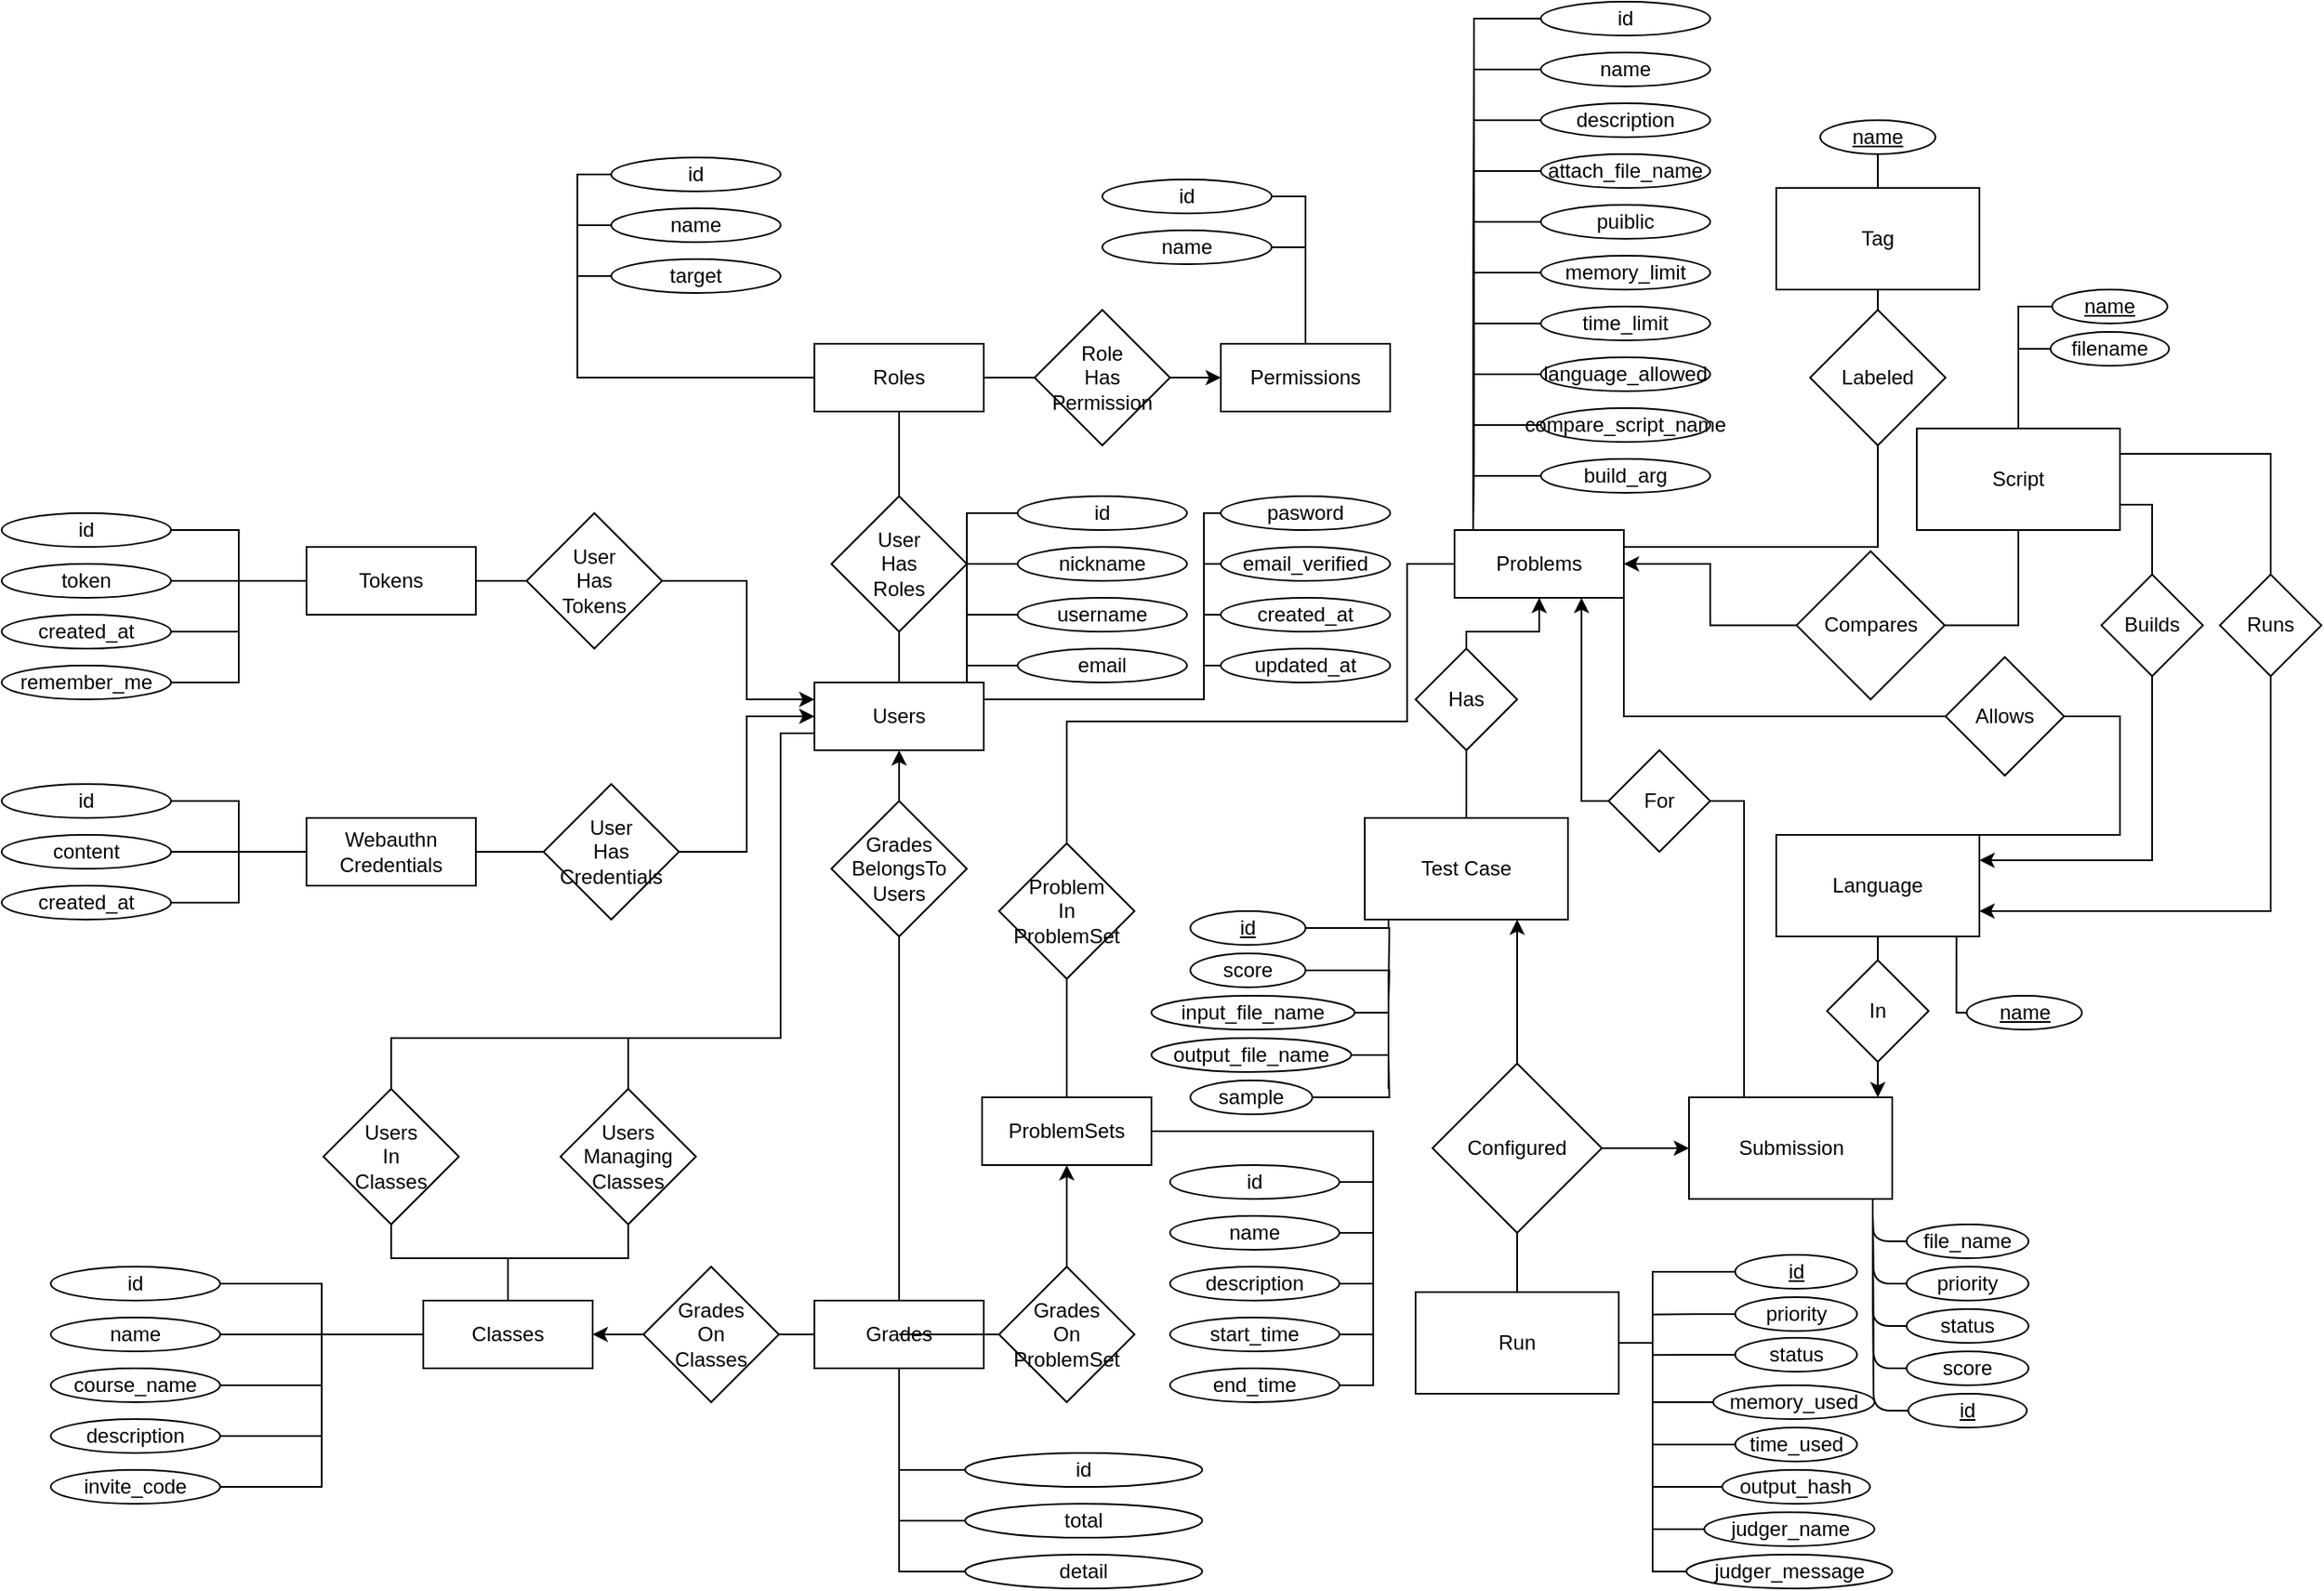<mxfile>
    <diagram id="7ElkPXCqsw9GalQeH-A1" name="Page-1">
        <mxGraphModel dx="2931" dy="2203" grid="1" gridSize="10" guides="1" tooltips="1" connect="1" arrows="1" fold="1" page="1" pageScale="1" pageWidth="827" pageHeight="1169" math="0" shadow="0">
            <root>
                <mxCell id="0"/>
                <mxCell id="1" parent="0"/>
                <mxCell id="OYt9u_9xjLAlxOfr2Ssf-31" style="edgeStyle=orthogonalEdgeStyle;rounded=0;orthogonalLoop=1;jettySize=auto;html=1;endArrow=none;endFill=0;strokeColor=default;" parent="1" source="OYt9u_9xjLAlxOfr2Ssf-1" target="OYt9u_9xjLAlxOfr2Ssf-29" edge="1">
                    <mxGeometry relative="1" as="geometry">
                        <Array as="points">
                            <mxPoint x="630" y="452"/>
                            <mxPoint x="630" y="632"/>
                            <mxPoint x="400" y="632"/>
                        </Array>
                    </mxGeometry>
                </mxCell>
                <mxCell id="OYt9u_9xjLAlxOfr2Ssf-32" style="edgeStyle=orthogonalEdgeStyle;rounded=0;orthogonalLoop=1;jettySize=auto;html=1;endArrow=none;endFill=0;strokeColor=default;" parent="1" source="OYt9u_9xjLAlxOfr2Ssf-1" target="OYt9u_9xjLAlxOfr2Ssf-30" edge="1">
                    <mxGeometry relative="1" as="geometry">
                        <mxPoint x="670" y="492" as="sourcePoint"/>
                        <Array as="points">
                            <mxPoint x="630" y="452"/>
                            <mxPoint x="630" y="632"/>
                            <mxPoint x="540" y="632"/>
                        </Array>
                    </mxGeometry>
                </mxCell>
                <mxCell id="OYt9u_9xjLAlxOfr2Ssf-41" style="edgeStyle=orthogonalEdgeStyle;rounded=0;orthogonalLoop=1;jettySize=auto;html=1;endArrow=none;endFill=0;strokeColor=default;" parent="1" source="OYt9u_9xjLAlxOfr2Ssf-1" target="OYt9u_9xjLAlxOfr2Ssf-12" edge="1">
                    <mxGeometry relative="1" as="geometry"/>
                </mxCell>
                <mxCell id="OYt9u_9xjLAlxOfr2Ssf-44" style="edgeStyle=orthogonalEdgeStyle;rounded=0;orthogonalLoop=1;jettySize=auto;html=1;entryX=1;entryY=0.5;entryDx=0;entryDy=0;endArrow=none;endFill=0;exitX=1;exitY=0.75;exitDx=0;exitDy=0;startArrow=classic;startFill=1;strokeColor=default;" parent="1" source="OYt9u_9xjLAlxOfr2Ssf-1" target="OYt9u_9xjLAlxOfr2Ssf-19" edge="1">
                    <mxGeometry relative="1" as="geometry">
                        <Array as="points">
                            <mxPoint x="610" y="432"/>
                            <mxPoint x="610" y="362"/>
                        </Array>
                    </mxGeometry>
                </mxCell>
                <mxCell id="OYt9u_9xjLAlxOfr2Ssf-45" style="edgeStyle=orthogonalEdgeStyle;rounded=0;orthogonalLoop=1;jettySize=auto;html=1;entryX=1;entryY=0.5;entryDx=0;entryDy=0;endArrow=none;endFill=0;startArrow=classic;startFill=1;strokeColor=default;" parent="1" source="OYt9u_9xjLAlxOfr2Ssf-1" target="OYt9u_9xjLAlxOfr2Ssf-20" edge="1">
                    <mxGeometry relative="1" as="geometry">
                        <Array as="points">
                            <mxPoint x="610" y="442"/>
                            <mxPoint x="610" y="522"/>
                        </Array>
                    </mxGeometry>
                </mxCell>
                <mxCell id="OYt9u_9xjLAlxOfr2Ssf-47" style="edgeStyle=orthogonalEdgeStyle;rounded=0;orthogonalLoop=1;jettySize=auto;html=1;startArrow=classic;startFill=1;endArrow=none;endFill=0;strokeColor=default;" parent="1" source="OYt9u_9xjLAlxOfr2Ssf-1" target="OYt9u_9xjLAlxOfr2Ssf-17" edge="1">
                    <mxGeometry relative="1" as="geometry"/>
                </mxCell>
                <mxCell id="OYt9u_9xjLAlxOfr2Ssf-1" value="Users" style="rounded=0;whiteSpace=wrap;html=1;direction=west;strokeColor=default;" parent="1" vertex="1">
                    <mxGeometry x="650" y="422" width="100" height="40" as="geometry"/>
                </mxCell>
                <mxCell id="OYt9u_9xjLAlxOfr2Ssf-28" style="edgeStyle=orthogonalEdgeStyle;rounded=0;orthogonalLoop=1;jettySize=auto;html=1;endArrow=none;endFill=0;startArrow=classic;startFill=1;strokeColor=default;" parent="1" source="OYt9u_9xjLAlxOfr2Ssf-2" target="OYt9u_9xjLAlxOfr2Ssf-16" edge="1">
                    <mxGeometry relative="1" as="geometry"/>
                </mxCell>
                <mxCell id="OYt9u_9xjLAlxOfr2Ssf-2" value="Classes" style="rounded=0;whiteSpace=wrap;html=1;strokeColor=default;" parent="1" vertex="1">
                    <mxGeometry x="419" y="787" width="100" height="40" as="geometry"/>
                </mxCell>
                <mxCell id="OYt9u_9xjLAlxOfr2Ssf-25" style="edgeStyle=orthogonalEdgeStyle;rounded=0;orthogonalLoop=1;jettySize=auto;html=1;endArrow=none;endFill=0;startArrow=classic;startFill=1;strokeColor=default;" parent="1" source="OYt9u_9xjLAlxOfr2Ssf-3" target="OYt9u_9xjLAlxOfr2Ssf-15" edge="1">
                    <mxGeometry relative="1" as="geometry"/>
                </mxCell>
                <mxCell id="OYt9u_9xjLAlxOfr2Ssf-122" style="edgeStyle=orthogonalEdgeStyle;rounded=0;orthogonalLoop=1;jettySize=auto;html=1;entryX=0;entryY=0.5;entryDx=0;entryDy=0;startArrow=none;startFill=0;endArrow=none;endFill=0;strokeColor=default;" parent="1" source="OYt9u_9xjLAlxOfr2Ssf-3" target="OYt9u_9xjLAlxOfr2Ssf-114" edge="1">
                    <mxGeometry relative="1" as="geometry"/>
                </mxCell>
                <mxCell id="OYt9u_9xjLAlxOfr2Ssf-123" style="edgeStyle=orthogonalEdgeStyle;rounded=0;orthogonalLoop=1;jettySize=auto;html=1;entryX=0;entryY=0.5;entryDx=0;entryDy=0;startArrow=none;startFill=0;endArrow=none;endFill=0;strokeColor=default;" parent="1" source="OYt9u_9xjLAlxOfr2Ssf-3" target="OYt9u_9xjLAlxOfr2Ssf-115" edge="1">
                    <mxGeometry relative="1" as="geometry"/>
                </mxCell>
                <mxCell id="OYt9u_9xjLAlxOfr2Ssf-124" style="edgeStyle=orthogonalEdgeStyle;rounded=0;orthogonalLoop=1;jettySize=auto;html=1;entryX=0;entryY=0.5;entryDx=0;entryDy=0;startArrow=none;startFill=0;endArrow=none;endFill=0;strokeColor=default;" parent="1" source="OYt9u_9xjLAlxOfr2Ssf-3" target="OYt9u_9xjLAlxOfr2Ssf-117" edge="1">
                    <mxGeometry relative="1" as="geometry"/>
                </mxCell>
                <mxCell id="OYt9u_9xjLAlxOfr2Ssf-125" style="edgeStyle=orthogonalEdgeStyle;rounded=0;orthogonalLoop=1;jettySize=auto;html=1;entryX=0;entryY=0.5;entryDx=0;entryDy=0;startArrow=none;startFill=0;endArrow=none;endFill=0;strokeColor=default;" parent="1" source="OYt9u_9xjLAlxOfr2Ssf-3" target="OYt9u_9xjLAlxOfr2Ssf-118" edge="1">
                    <mxGeometry relative="1" as="geometry"/>
                </mxCell>
                <mxCell id="OYt9u_9xjLAlxOfr2Ssf-126" style="edgeStyle=orthogonalEdgeStyle;rounded=0;orthogonalLoop=1;jettySize=auto;html=1;entryX=0;entryY=0.5;entryDx=0;entryDy=0;startArrow=none;startFill=0;endArrow=none;endFill=0;strokeColor=default;" parent="1" source="OYt9u_9xjLAlxOfr2Ssf-3" target="OYt9u_9xjLAlxOfr2Ssf-121" edge="1">
                    <mxGeometry relative="1" as="geometry"/>
                </mxCell>
                <mxCell id="OYt9u_9xjLAlxOfr2Ssf-3" value="ProblemSets" style="rounded=0;whiteSpace=wrap;html=1;strokeColor=default;" parent="1" vertex="1">
                    <mxGeometry x="749" y="667" width="100" height="40" as="geometry"/>
                </mxCell>
                <mxCell id="OYt9u_9xjLAlxOfr2Ssf-42" style="edgeStyle=orthogonalEdgeStyle;rounded=0;orthogonalLoop=1;jettySize=auto;html=1;endArrow=none;endFill=0;strokeColor=default;" parent="1" source="OYt9u_9xjLAlxOfr2Ssf-4" target="OYt9u_9xjLAlxOfr2Ssf-13" edge="1">
                    <mxGeometry relative="1" as="geometry"/>
                </mxCell>
                <mxCell id="OYt9u_9xjLAlxOfr2Ssf-65" style="edgeStyle=orthogonalEdgeStyle;rounded=0;orthogonalLoop=1;jettySize=auto;html=1;entryX=1;entryY=0.5;entryDx=0;entryDy=0;startArrow=none;startFill=0;endArrow=none;endFill=0;strokeColor=default;" parent="1" source="OYt9u_9xjLAlxOfr2Ssf-4" target="OYt9u_9xjLAlxOfr2Ssf-62" edge="1">
                    <mxGeometry relative="1" as="geometry"/>
                </mxCell>
                <mxCell id="OYt9u_9xjLAlxOfr2Ssf-66" style="edgeStyle=orthogonalEdgeStyle;rounded=0;orthogonalLoop=1;jettySize=auto;html=1;entryX=1;entryY=0.5;entryDx=0;entryDy=0;startArrow=none;startFill=0;endArrow=none;endFill=0;strokeColor=default;" parent="1" source="OYt9u_9xjLAlxOfr2Ssf-4" target="OYt9u_9xjLAlxOfr2Ssf-63" edge="1">
                    <mxGeometry relative="1" as="geometry"/>
                </mxCell>
                <mxCell id="OYt9u_9xjLAlxOfr2Ssf-67" style="edgeStyle=orthogonalEdgeStyle;rounded=0;orthogonalLoop=1;jettySize=auto;html=1;entryX=1;entryY=0.5;entryDx=0;entryDy=0;startArrow=none;startFill=0;endArrow=none;endFill=0;strokeColor=default;" parent="1" source="OYt9u_9xjLAlxOfr2Ssf-4" target="OYt9u_9xjLAlxOfr2Ssf-64" edge="1">
                    <mxGeometry relative="1" as="geometry"/>
                </mxCell>
                <mxCell id="OYt9u_9xjLAlxOfr2Ssf-4" value="Roles" style="rounded=0;whiteSpace=wrap;html=1;strokeColor=default;" parent="1" vertex="1">
                    <mxGeometry x="650" y="222" width="100" height="40" as="geometry"/>
                </mxCell>
                <mxCell id="OYt9u_9xjLAlxOfr2Ssf-73" style="edgeStyle=orthogonalEdgeStyle;rounded=0;orthogonalLoop=1;jettySize=auto;html=1;entryX=0;entryY=0.5;entryDx=0;entryDy=0;startArrow=none;startFill=0;endArrow=none;endFill=0;strokeColor=default;" parent="1" source="OYt9u_9xjLAlxOfr2Ssf-5" target="OYt9u_9xjLAlxOfr2Ssf-68" edge="1">
                    <mxGeometry relative="1" as="geometry"/>
                </mxCell>
                <mxCell id="OYt9u_9xjLAlxOfr2Ssf-74" style="edgeStyle=orthogonalEdgeStyle;rounded=0;orthogonalLoop=1;jettySize=auto;html=1;entryX=0;entryY=0.5;entryDx=0;entryDy=0;startArrow=none;startFill=0;endArrow=none;endFill=0;strokeColor=default;" parent="1" source="OYt9u_9xjLAlxOfr2Ssf-5" target="OYt9u_9xjLAlxOfr2Ssf-69" edge="1">
                    <mxGeometry relative="1" as="geometry"/>
                </mxCell>
                <mxCell id="OYt9u_9xjLAlxOfr2Ssf-5" value="Permissions" style="rounded=0;whiteSpace=wrap;html=1;strokeColor=default;" parent="1" vertex="1">
                    <mxGeometry x="890" y="222" width="100" height="40" as="geometry"/>
                </mxCell>
                <mxCell id="OYt9u_9xjLAlxOfr2Ssf-54" style="edgeStyle=orthogonalEdgeStyle;rounded=0;orthogonalLoop=1;jettySize=auto;html=1;startArrow=none;startFill=0;endArrow=none;endFill=0;strokeColor=default;" parent="1" source="OYt9u_9xjLAlxOfr2Ssf-6" target="OYt9u_9xjLAlxOfr2Ssf-50" edge="1">
                    <mxGeometry relative="1" as="geometry"/>
                </mxCell>
                <mxCell id="OYt9u_9xjLAlxOfr2Ssf-6" value="Tokens" style="rounded=0;whiteSpace=wrap;html=1;strokeColor=default;" parent="1" vertex="1">
                    <mxGeometry x="350" y="342" width="100" height="40" as="geometry"/>
                </mxCell>
                <mxCell id="OYt9u_9xjLAlxOfr2Ssf-7" value="Webauthn Credentials" style="rounded=0;whiteSpace=wrap;html=1;strokeColor=default;" parent="1" vertex="1">
                    <mxGeometry x="350" y="502" width="100" height="40" as="geometry"/>
                </mxCell>
                <mxCell id="OYt9u_9xjLAlxOfr2Ssf-8" value="Grades" style="rounded=0;whiteSpace=wrap;html=1;strokeColor=default;" parent="1" vertex="1">
                    <mxGeometry x="650" y="787" width="100" height="40" as="geometry"/>
                </mxCell>
                <mxCell id="OYt9u_9xjLAlxOfr2Ssf-11" value="Problems" style="rounded=0;whiteSpace=wrap;html=1;strokeColor=default;" parent="1" vertex="1">
                    <mxGeometry x="1028" y="332" width="100" height="40" as="geometry"/>
                </mxCell>
                <mxCell id="OYt9u_9xjLAlxOfr2Ssf-40" style="edgeStyle=orthogonalEdgeStyle;rounded=0;orthogonalLoop=1;jettySize=auto;html=1;endArrow=none;endFill=0;strokeColor=default;" parent="1" source="OYt9u_9xjLAlxOfr2Ssf-12" target="OYt9u_9xjLAlxOfr2Ssf-4" edge="1">
                    <mxGeometry relative="1" as="geometry"/>
                </mxCell>
                <mxCell id="OYt9u_9xjLAlxOfr2Ssf-12" value="User&lt;br&gt;Has&lt;br&gt;Roles" style="rhombus;whiteSpace=wrap;html=1;strokeColor=default;" parent="1" vertex="1">
                    <mxGeometry x="660" y="312" width="80" height="80" as="geometry"/>
                </mxCell>
                <mxCell id="OYt9u_9xjLAlxOfr2Ssf-43" style="edgeStyle=orthogonalEdgeStyle;rounded=0;orthogonalLoop=1;jettySize=auto;html=1;endArrow=classic;endFill=1;strokeColor=default;" parent="1" source="OYt9u_9xjLAlxOfr2Ssf-13" target="OYt9u_9xjLAlxOfr2Ssf-5" edge="1">
                    <mxGeometry relative="1" as="geometry"/>
                </mxCell>
                <mxCell id="OYt9u_9xjLAlxOfr2Ssf-13" value="Role&lt;br&gt;Has&lt;br&gt;Permission" style="rhombus;whiteSpace=wrap;html=1;strokeColor=default;" parent="1" vertex="1">
                    <mxGeometry x="780" y="202" width="80" height="80" as="geometry"/>
                </mxCell>
                <mxCell id="OYt9u_9xjLAlxOfr2Ssf-22" style="edgeStyle=orthogonalEdgeStyle;rounded=0;orthogonalLoop=1;jettySize=auto;html=1;exitX=0.5;exitY=0;exitDx=0;exitDy=0;entryX=0.5;entryY=1;entryDx=0;entryDy=0;strokeColor=default;endArrow=none;endFill=0;startArrow=none;" parent="1" source="7" target="OYt9u_9xjLAlxOfr2Ssf-11" edge="1">
                    <mxGeometry relative="1" as="geometry">
                        <Array as="points">
                            <mxPoint x="1035" y="392"/>
                            <mxPoint x="1078" y="392"/>
                        </Array>
                    </mxGeometry>
                </mxCell>
                <mxCell id="OYt9u_9xjLAlxOfr2Ssf-24" style="edgeStyle=orthogonalEdgeStyle;rounded=0;orthogonalLoop=1;jettySize=auto;html=1;endArrow=none;endFill=0;strokeColor=default;" parent="1" source="OYt9u_9xjLAlxOfr2Ssf-14" target="OYt9u_9xjLAlxOfr2Ssf-3" edge="1">
                    <mxGeometry relative="1" as="geometry"/>
                </mxCell>
                <mxCell id="OYt9u_9xjLAlxOfr2Ssf-14" value="Problem&lt;br&gt;In&lt;br&gt;ProblemSet" style="rhombus;whiteSpace=wrap;html=1;strokeColor=default;" parent="1" vertex="1">
                    <mxGeometry x="759" y="517" width="80" height="80" as="geometry"/>
                </mxCell>
                <mxCell id="OYt9u_9xjLAlxOfr2Ssf-26" style="edgeStyle=orthogonalEdgeStyle;rounded=0;orthogonalLoop=1;jettySize=auto;html=1;endArrow=none;endFill=0;entryX=1;entryY=0.5;entryDx=0;entryDy=0;strokeColor=default;" parent="1" source="OYt9u_9xjLAlxOfr2Ssf-15" edge="1">
                    <mxGeometry relative="1" as="geometry">
                        <mxPoint x="700" y="807" as="targetPoint"/>
                    </mxGeometry>
                </mxCell>
                <mxCell id="OYt9u_9xjLAlxOfr2Ssf-15" value="Grades&lt;br&gt;On&lt;br&gt;ProblemSet" style="rhombus;whiteSpace=wrap;html=1;strokeColor=default;" parent="1" vertex="1">
                    <mxGeometry x="759" y="767" width="80" height="80" as="geometry"/>
                </mxCell>
                <mxCell id="OYt9u_9xjLAlxOfr2Ssf-27" style="edgeStyle=orthogonalEdgeStyle;rounded=0;orthogonalLoop=1;jettySize=auto;html=1;endArrow=none;endFill=0;strokeColor=default;" parent="1" source="OYt9u_9xjLAlxOfr2Ssf-16" target="OYt9u_9xjLAlxOfr2Ssf-8" edge="1">
                    <mxGeometry relative="1" as="geometry"/>
                </mxCell>
                <mxCell id="OYt9u_9xjLAlxOfr2Ssf-16" value="Grades&lt;br&gt;On&lt;br&gt;Classes" style="rhombus;whiteSpace=wrap;html=1;strokeColor=default;" parent="1" vertex="1">
                    <mxGeometry x="549" y="767" width="80" height="80" as="geometry"/>
                </mxCell>
                <mxCell id="OYt9u_9xjLAlxOfr2Ssf-36" style="edgeStyle=orthogonalEdgeStyle;rounded=0;orthogonalLoop=1;jettySize=auto;html=1;endArrow=none;endFill=0;strokeColor=default;" parent="1" source="OYt9u_9xjLAlxOfr2Ssf-17" target="OYt9u_9xjLAlxOfr2Ssf-8" edge="1">
                    <mxGeometry relative="1" as="geometry"/>
                </mxCell>
                <mxCell id="OYt9u_9xjLAlxOfr2Ssf-17" value="Grades&lt;br&gt;BelongsTo&lt;br&gt;Users" style="rhombus;whiteSpace=wrap;html=1;strokeColor=default;" parent="1" vertex="1">
                    <mxGeometry x="660" y="492" width="80" height="80" as="geometry"/>
                </mxCell>
                <mxCell id="OYt9u_9xjLAlxOfr2Ssf-38" style="edgeStyle=orthogonalEdgeStyle;rounded=0;orthogonalLoop=1;jettySize=auto;html=1;endArrow=none;endFill=0;strokeColor=default;" parent="1" source="OYt9u_9xjLAlxOfr2Ssf-19" target="OYt9u_9xjLAlxOfr2Ssf-6" edge="1">
                    <mxGeometry relative="1" as="geometry"/>
                </mxCell>
                <mxCell id="OYt9u_9xjLAlxOfr2Ssf-19" value="User&lt;br&gt;Has&lt;br&gt;Tokens" style="rhombus;whiteSpace=wrap;html=1;strokeColor=default;" parent="1" vertex="1">
                    <mxGeometry x="480" y="322" width="80" height="80" as="geometry"/>
                </mxCell>
                <mxCell id="OYt9u_9xjLAlxOfr2Ssf-39" style="edgeStyle=orthogonalEdgeStyle;rounded=0;orthogonalLoop=1;jettySize=auto;html=1;endArrow=none;endFill=0;strokeColor=default;" parent="1" source="OYt9u_9xjLAlxOfr2Ssf-20" target="OYt9u_9xjLAlxOfr2Ssf-7" edge="1">
                    <mxGeometry relative="1" as="geometry"/>
                </mxCell>
                <mxCell id="OYt9u_9xjLAlxOfr2Ssf-20" value="User&lt;br&gt;Has&lt;br&gt;Credentials" style="rhombus;whiteSpace=wrap;html=1;strokeColor=default;" parent="1" vertex="1">
                    <mxGeometry x="490" y="482" width="80" height="80" as="geometry"/>
                </mxCell>
                <mxCell id="OYt9u_9xjLAlxOfr2Ssf-33" style="edgeStyle=orthogonalEdgeStyle;rounded=0;orthogonalLoop=1;jettySize=auto;html=1;endArrow=none;endFill=0;exitX=0.5;exitY=1;exitDx=0;exitDy=0;strokeColor=default;" parent="1" source="OYt9u_9xjLAlxOfr2Ssf-29" target="OYt9u_9xjLAlxOfr2Ssf-2" edge="1">
                    <mxGeometry relative="1" as="geometry">
                        <mxPoint x="645" y="742" as="sourcePoint"/>
                        <Array as="points">
                            <mxPoint x="400" y="762"/>
                            <mxPoint x="469" y="762"/>
                        </Array>
                    </mxGeometry>
                </mxCell>
                <mxCell id="OYt9u_9xjLAlxOfr2Ssf-29" value="Users&lt;br&gt;In&lt;br&gt;Classes" style="rhombus;whiteSpace=wrap;html=1;strokeColor=default;" parent="1" vertex="1">
                    <mxGeometry x="360" y="662" width="80" height="80" as="geometry"/>
                </mxCell>
                <mxCell id="OYt9u_9xjLAlxOfr2Ssf-34" style="edgeStyle=orthogonalEdgeStyle;rounded=0;orthogonalLoop=1;jettySize=auto;html=1;endArrow=none;endFill=0;exitX=0.5;exitY=1;exitDx=0;exitDy=0;strokeColor=default;" parent="1" source="OYt9u_9xjLAlxOfr2Ssf-30" target="OYt9u_9xjLAlxOfr2Ssf-2" edge="1">
                    <mxGeometry relative="1" as="geometry">
                        <mxPoint x="755" y="742" as="sourcePoint"/>
                        <Array as="points">
                            <mxPoint x="540" y="762"/>
                            <mxPoint x="469" y="762"/>
                        </Array>
                    </mxGeometry>
                </mxCell>
                <mxCell id="OYt9u_9xjLAlxOfr2Ssf-30" value="Users&lt;br&gt;Managing&lt;br&gt;Classes" style="rhombus;whiteSpace=wrap;html=1;strokeColor=default;" parent="1" vertex="1">
                    <mxGeometry x="500" y="662" width="80" height="80" as="geometry"/>
                </mxCell>
                <mxCell id="OYt9u_9xjLAlxOfr2Ssf-83" style="edgeStyle=orthogonalEdgeStyle;rounded=0;orthogonalLoop=1;jettySize=auto;html=1;startArrow=none;startFill=0;endArrow=none;endFill=0;entryX=0.1;entryY=1;entryDx=0;entryDy=0;entryPerimeter=0;strokeColor=default;" parent="1" source="OYt9u_9xjLAlxOfr2Ssf-75" target="OYt9u_9xjLAlxOfr2Ssf-1" edge="1">
                    <mxGeometry relative="1" as="geometry">
                        <mxPoint x="743" y="423" as="targetPoint"/>
                    </mxGeometry>
                </mxCell>
                <mxCell id="OYt9u_9xjLAlxOfr2Ssf-86" style="edgeStyle=orthogonalEdgeStyle;rounded=0;orthogonalLoop=1;jettySize=auto;html=1;entryX=0.1;entryY=1.1;entryDx=0;entryDy=0;entryPerimeter=0;startArrow=none;startFill=0;endArrow=none;endFill=0;strokeColor=default;" parent="1" source="OYt9u_9xjLAlxOfr2Ssf-76" target="OYt9u_9xjLAlxOfr2Ssf-1" edge="1">
                    <mxGeometry relative="1" as="geometry"/>
                </mxCell>
                <mxCell id="OYt9u_9xjLAlxOfr2Ssf-85" style="edgeStyle=orthogonalEdgeStyle;rounded=0;orthogonalLoop=1;jettySize=auto;html=1;entryX=0.1;entryY=1;entryDx=0;entryDy=0;entryPerimeter=0;startArrow=none;startFill=0;endArrow=none;endFill=0;strokeColor=default;" parent="1" source="OYt9u_9xjLAlxOfr2Ssf-77" target="OYt9u_9xjLAlxOfr2Ssf-1" edge="1">
                    <mxGeometry relative="1" as="geometry"/>
                </mxCell>
                <mxCell id="OYt9u_9xjLAlxOfr2Ssf-87" style="edgeStyle=orthogonalEdgeStyle;rounded=0;orthogonalLoop=1;jettySize=auto;html=1;entryX=0.1;entryY=1.05;entryDx=0;entryDy=0;entryPerimeter=0;startArrow=none;startFill=0;endArrow=none;endFill=0;strokeColor=default;" parent="1" source="OYt9u_9xjLAlxOfr2Ssf-78" target="OYt9u_9xjLAlxOfr2Ssf-1" edge="1">
                    <mxGeometry relative="1" as="geometry">
                        <Array as="points">
                            <mxPoint x="740" y="412"/>
                        </Array>
                    </mxGeometry>
                </mxCell>
                <mxCell id="OYt9u_9xjLAlxOfr2Ssf-92" style="edgeStyle=orthogonalEdgeStyle;rounded=0;orthogonalLoop=1;jettySize=auto;html=1;entryX=0;entryY=0.75;entryDx=0;entryDy=0;startArrow=none;startFill=0;endArrow=none;endFill=0;strokeColor=default;" parent="1" source="OYt9u_9xjLAlxOfr2Ssf-79" target="OYt9u_9xjLAlxOfr2Ssf-1" edge="1">
                    <mxGeometry relative="1" as="geometry">
                        <Array as="points">
                            <mxPoint x="880" y="322"/>
                            <mxPoint x="880" y="432"/>
                        </Array>
                    </mxGeometry>
                </mxCell>
                <mxCell id="OYt9u_9xjLAlxOfr2Ssf-91" style="edgeStyle=orthogonalEdgeStyle;rounded=0;orthogonalLoop=1;jettySize=auto;html=1;entryX=0;entryY=0.75;entryDx=0;entryDy=0;startArrow=none;startFill=0;endArrow=none;endFill=0;strokeColor=default;" parent="1" source="OYt9u_9xjLAlxOfr2Ssf-80" target="OYt9u_9xjLAlxOfr2Ssf-1" edge="1">
                    <mxGeometry relative="1" as="geometry">
                        <Array as="points">
                            <mxPoint x="880" y="352"/>
                            <mxPoint x="880" y="432"/>
                        </Array>
                    </mxGeometry>
                </mxCell>
                <mxCell id="OYt9u_9xjLAlxOfr2Ssf-94" style="edgeStyle=orthogonalEdgeStyle;rounded=0;orthogonalLoop=1;jettySize=auto;html=1;entryX=0;entryY=0.75;entryDx=0;entryDy=0;startArrow=none;startFill=0;endArrow=none;endFill=0;strokeColor=default;" parent="1" source="OYt9u_9xjLAlxOfr2Ssf-81" target="OYt9u_9xjLAlxOfr2Ssf-1" edge="1">
                    <mxGeometry relative="1" as="geometry">
                        <Array as="points">
                            <mxPoint x="880" y="382"/>
                            <mxPoint x="880" y="432"/>
                        </Array>
                    </mxGeometry>
                </mxCell>
                <mxCell id="OYt9u_9xjLAlxOfr2Ssf-95" style="edgeStyle=orthogonalEdgeStyle;rounded=0;orthogonalLoop=1;jettySize=auto;html=1;entryX=0;entryY=0.75;entryDx=0;entryDy=0;startArrow=none;startFill=0;endArrow=none;endFill=0;strokeColor=default;" parent="1" source="OYt9u_9xjLAlxOfr2Ssf-82" target="OYt9u_9xjLAlxOfr2Ssf-1" edge="1">
                    <mxGeometry relative="1" as="geometry">
                        <Array as="points">
                            <mxPoint x="880" y="412"/>
                            <mxPoint x="880" y="432"/>
                        </Array>
                    </mxGeometry>
                </mxCell>
                <mxCell id="OYt9u_9xjLAlxOfr2Ssf-103" style="edgeStyle=orthogonalEdgeStyle;rounded=0;orthogonalLoop=1;jettySize=auto;html=1;startArrow=none;startFill=0;endArrow=none;endFill=0;strokeColor=default;" parent="1" source="OYt9u_9xjLAlxOfr2Ssf-97" target="OYt9u_9xjLAlxOfr2Ssf-2" edge="1">
                    <mxGeometry relative="1" as="geometry"/>
                </mxCell>
                <mxCell id="OYt9u_9xjLAlxOfr2Ssf-104" style="edgeStyle=orthogonalEdgeStyle;rounded=0;orthogonalLoop=1;jettySize=auto;html=1;startArrow=none;startFill=0;endArrow=none;endFill=0;strokeColor=default;" parent="1" source="OYt9u_9xjLAlxOfr2Ssf-98" target="OYt9u_9xjLAlxOfr2Ssf-2" edge="1">
                    <mxGeometry relative="1" as="geometry"/>
                </mxCell>
                <mxCell id="OYt9u_9xjLAlxOfr2Ssf-111" style="edgeStyle=orthogonalEdgeStyle;rounded=0;orthogonalLoop=1;jettySize=auto;html=1;exitX=1;exitY=0.5;exitDx=0;exitDy=0;entryX=0.5;entryY=1;entryDx=0;entryDy=0;startArrow=none;startFill=0;endArrow=none;endFill=0;strokeColor=default;" parent="1" source="OYt9u_9xjLAlxOfr2Ssf-107" target="OYt9u_9xjLAlxOfr2Ssf-8" edge="1">
                    <mxGeometry relative="1" as="geometry"/>
                </mxCell>
                <mxCell id="OYt9u_9xjLAlxOfr2Ssf-112" style="edgeStyle=orthogonalEdgeStyle;rounded=0;orthogonalLoop=1;jettySize=auto;html=1;exitX=1;exitY=0.5;exitDx=0;exitDy=0;entryX=0.5;entryY=1;entryDx=0;entryDy=0;startArrow=none;startFill=0;endArrow=none;endFill=0;strokeColor=default;" parent="1" source="OYt9u_9xjLAlxOfr2Ssf-108" target="OYt9u_9xjLAlxOfr2Ssf-8" edge="1">
                    <mxGeometry relative="1" as="geometry"/>
                </mxCell>
                <mxCell id="OYt9u_9xjLAlxOfr2Ssf-113" style="edgeStyle=orthogonalEdgeStyle;rounded=0;orthogonalLoop=1;jettySize=auto;html=1;exitX=1;exitY=0.5;exitDx=0;exitDy=0;startArrow=none;startFill=0;endArrow=none;endFill=0;strokeColor=default;" parent="1" source="OYt9u_9xjLAlxOfr2Ssf-109" target="OYt9u_9xjLAlxOfr2Ssf-8" edge="1">
                    <mxGeometry relative="1" as="geometry"/>
                </mxCell>
                <mxCell id="OYt9u_9xjLAlxOfr2Ssf-150" style="edgeStyle=orthogonalEdgeStyle;rounded=0;orthogonalLoop=1;jettySize=auto;html=1;entryX=1;entryY=0.5;entryDx=0;entryDy=0;startArrow=none;startFill=0;endArrow=none;endFill=0;strokeColor=default;" parent="1" source="OYt9u_9xjLAlxOfr2Ssf-127" edge="1">
                    <mxGeometry relative="1" as="geometry">
                        <mxPoint x="1039" y="332" as="targetPoint"/>
                    </mxGeometry>
                </mxCell>
                <mxCell id="OYt9u_9xjLAlxOfr2Ssf-127" value="id" style="ellipse;whiteSpace=wrap;html=1;aspect=fixed;strokeColor=default;" parent="1" vertex="1">
                    <mxGeometry x="1079" y="20" width="100" height="20" as="geometry"/>
                </mxCell>
                <mxCell id="OYt9u_9xjLAlxOfr2Ssf-159" style="edgeStyle=orthogonalEdgeStyle;rounded=0;orthogonalLoop=1;jettySize=auto;html=1;entryX=1;entryY=0.5;entryDx=0;entryDy=0;startArrow=none;startFill=0;endArrow=none;endFill=0;strokeColor=default;" parent="1" source="OYt9u_9xjLAlxOfr2Ssf-128" edge="1">
                    <mxGeometry relative="1" as="geometry">
                        <mxPoint x="1039" y="332" as="targetPoint"/>
                    </mxGeometry>
                </mxCell>
                <mxCell id="OYt9u_9xjLAlxOfr2Ssf-128" value="name" style="ellipse;whiteSpace=wrap;html=1;aspect=fixed;strokeColor=default;" parent="1" vertex="1">
                    <mxGeometry x="1079" y="50" width="100" height="20" as="geometry"/>
                </mxCell>
                <mxCell id="OYt9u_9xjLAlxOfr2Ssf-158" style="edgeStyle=orthogonalEdgeStyle;rounded=0;orthogonalLoop=1;jettySize=auto;html=1;entryX=1;entryY=0.5;entryDx=0;entryDy=0;startArrow=none;startFill=0;endArrow=none;endFill=0;strokeColor=default;" parent="1" source="OYt9u_9xjLAlxOfr2Ssf-129" edge="1">
                    <mxGeometry relative="1" as="geometry">
                        <mxPoint x="1039" y="332" as="targetPoint"/>
                    </mxGeometry>
                </mxCell>
                <mxCell id="OYt9u_9xjLAlxOfr2Ssf-129" value="description" style="ellipse;whiteSpace=wrap;html=1;aspect=fixed;strokeColor=default;" parent="1" vertex="1">
                    <mxGeometry x="1079" y="80" width="100" height="20" as="geometry"/>
                </mxCell>
                <mxCell id="OYt9u_9xjLAlxOfr2Ssf-141" style="edgeStyle=orthogonalEdgeStyle;rounded=0;orthogonalLoop=1;jettySize=auto;html=1;entryX=0;entryY=0.5;entryDx=0;entryDy=0;startArrow=none;startFill=0;endArrow=none;endFill=0;strokeColor=default;" parent="1" source="OYt9u_9xjLAlxOfr2Ssf-48" target="OYt9u_9xjLAlxOfr2Ssf-6" edge="1">
                    <mxGeometry relative="1" as="geometry"/>
                </mxCell>
                <mxCell id="OYt9u_9xjLAlxOfr2Ssf-48" value="id" style="ellipse;whiteSpace=wrap;html=1;aspect=fixed;direction=west;strokeColor=default;" parent="1" vertex="1">
                    <mxGeometry x="170" y="322" width="100" height="20" as="geometry"/>
                </mxCell>
                <mxCell id="OYt9u_9xjLAlxOfr2Ssf-50" value="token" style="ellipse;whiteSpace=wrap;html=1;aspect=fixed;direction=west;strokeColor=default;" parent="1" vertex="1">
                    <mxGeometry x="170" y="352" width="100" height="20" as="geometry"/>
                </mxCell>
                <mxCell id="OYt9u_9xjLAlxOfr2Ssf-142" style="edgeStyle=orthogonalEdgeStyle;rounded=0;orthogonalLoop=1;jettySize=auto;html=1;entryX=0;entryY=0.5;entryDx=0;entryDy=0;startArrow=none;startFill=0;endArrow=none;endFill=0;strokeColor=default;" parent="1" source="OYt9u_9xjLAlxOfr2Ssf-51" target="OYt9u_9xjLAlxOfr2Ssf-6" edge="1">
                    <mxGeometry relative="1" as="geometry"/>
                </mxCell>
                <mxCell id="OYt9u_9xjLAlxOfr2Ssf-51" value="created_at" style="ellipse;whiteSpace=wrap;html=1;aspect=fixed;direction=west;strokeColor=default;" parent="1" vertex="1">
                    <mxGeometry x="170" y="382" width="100" height="20" as="geometry"/>
                </mxCell>
                <mxCell id="OYt9u_9xjLAlxOfr2Ssf-143" style="edgeStyle=orthogonalEdgeStyle;rounded=0;orthogonalLoop=1;jettySize=auto;html=1;startArrow=none;startFill=0;endArrow=none;endFill=0;strokeColor=default;" parent="1" source="OYt9u_9xjLAlxOfr2Ssf-59" target="OYt9u_9xjLAlxOfr2Ssf-7" edge="1">
                    <mxGeometry relative="1" as="geometry"/>
                </mxCell>
                <mxCell id="OYt9u_9xjLAlxOfr2Ssf-59" value="id" style="ellipse;whiteSpace=wrap;html=1;aspect=fixed;direction=west;strokeColor=default;" parent="1" vertex="1">
                    <mxGeometry x="170" y="482" width="100" height="20" as="geometry"/>
                </mxCell>
                <mxCell id="OYt9u_9xjLAlxOfr2Ssf-144" style="edgeStyle=orthogonalEdgeStyle;rounded=0;orthogonalLoop=1;jettySize=auto;html=1;startArrow=none;startFill=0;endArrow=none;endFill=0;strokeColor=default;" parent="1" source="OYt9u_9xjLAlxOfr2Ssf-60" target="OYt9u_9xjLAlxOfr2Ssf-7" edge="1">
                    <mxGeometry relative="1" as="geometry"/>
                </mxCell>
                <mxCell id="OYt9u_9xjLAlxOfr2Ssf-60" value="content" style="ellipse;whiteSpace=wrap;html=1;aspect=fixed;direction=west;strokeColor=default;" parent="1" vertex="1">
                    <mxGeometry x="170" y="512" width="100" height="20" as="geometry"/>
                </mxCell>
                <mxCell id="OYt9u_9xjLAlxOfr2Ssf-145" style="edgeStyle=orthogonalEdgeStyle;rounded=0;orthogonalLoop=1;jettySize=auto;html=1;entryX=0;entryY=0.5;entryDx=0;entryDy=0;startArrow=none;startFill=0;endArrow=none;endFill=0;strokeColor=default;" parent="1" source="OYt9u_9xjLAlxOfr2Ssf-61" target="OYt9u_9xjLAlxOfr2Ssf-7" edge="1">
                    <mxGeometry relative="1" as="geometry"/>
                </mxCell>
                <mxCell id="OYt9u_9xjLAlxOfr2Ssf-61" value="created_at" style="ellipse;whiteSpace=wrap;html=1;aspect=fixed;direction=west;strokeColor=default;" parent="1" vertex="1">
                    <mxGeometry x="170" y="542" width="100" height="20" as="geometry"/>
                </mxCell>
                <mxCell id="OYt9u_9xjLAlxOfr2Ssf-62" value="id" style="ellipse;whiteSpace=wrap;html=1;aspect=fixed;direction=west;strokeColor=default;" parent="1" vertex="1">
                    <mxGeometry x="530" y="112" width="100" height="20" as="geometry"/>
                </mxCell>
                <mxCell id="OYt9u_9xjLAlxOfr2Ssf-63" value="name" style="ellipse;whiteSpace=wrap;html=1;aspect=fixed;direction=west;strokeColor=default;" parent="1" vertex="1">
                    <mxGeometry x="530" y="142" width="100" height="20" as="geometry"/>
                </mxCell>
                <mxCell id="OYt9u_9xjLAlxOfr2Ssf-64" value="target" style="ellipse;whiteSpace=wrap;html=1;aspect=fixed;direction=west;strokeColor=default;" parent="1" vertex="1">
                    <mxGeometry x="530" y="172" width="100" height="20" as="geometry"/>
                </mxCell>
                <mxCell id="OYt9u_9xjLAlxOfr2Ssf-68" value="id" style="ellipse;whiteSpace=wrap;html=1;aspect=fixed;direction=west;strokeColor=default;" parent="1" vertex="1">
                    <mxGeometry x="820" y="125" width="100" height="20" as="geometry"/>
                </mxCell>
                <mxCell id="OYt9u_9xjLAlxOfr2Ssf-69" value="name" style="ellipse;whiteSpace=wrap;html=1;aspect=fixed;direction=west;strokeColor=default;" parent="1" vertex="1">
                    <mxGeometry x="820" y="155" width="100" height="20" as="geometry"/>
                </mxCell>
                <mxCell id="OYt9u_9xjLAlxOfr2Ssf-75" value="id" style="ellipse;whiteSpace=wrap;html=1;aspect=fixed;direction=west;strokeColor=default;" parent="1" vertex="1">
                    <mxGeometry x="770" y="312" width="100" height="20" as="geometry"/>
                </mxCell>
                <mxCell id="OYt9u_9xjLAlxOfr2Ssf-76" value="nickname" style="ellipse;whiteSpace=wrap;html=1;aspect=fixed;direction=west;strokeColor=default;" parent="1" vertex="1">
                    <mxGeometry x="770" y="342" width="100" height="20" as="geometry"/>
                </mxCell>
                <mxCell id="OYt9u_9xjLAlxOfr2Ssf-77" value="username" style="ellipse;whiteSpace=wrap;html=1;aspect=fixed;direction=west;strokeColor=default;" parent="1" vertex="1">
                    <mxGeometry x="770" y="372" width="100" height="20" as="geometry"/>
                </mxCell>
                <mxCell id="OYt9u_9xjLAlxOfr2Ssf-78" value="email" style="ellipse;whiteSpace=wrap;html=1;aspect=fixed;direction=west;strokeColor=default;" parent="1" vertex="1">
                    <mxGeometry x="770" y="402" width="100" height="20" as="geometry"/>
                </mxCell>
                <mxCell id="OYt9u_9xjLAlxOfr2Ssf-79" value="pasword" style="ellipse;whiteSpace=wrap;html=1;aspect=fixed;direction=west;strokeColor=default;" parent="1" vertex="1">
                    <mxGeometry x="890" y="312" width="100" height="20" as="geometry"/>
                </mxCell>
                <mxCell id="OYt9u_9xjLAlxOfr2Ssf-80" value="email_verified" style="ellipse;whiteSpace=wrap;html=1;aspect=fixed;direction=west;strokeColor=default;" parent="1" vertex="1">
                    <mxGeometry x="890" y="342" width="100" height="20" as="geometry"/>
                </mxCell>
                <mxCell id="OYt9u_9xjLAlxOfr2Ssf-81" value="created_at" style="ellipse;whiteSpace=wrap;html=1;aspect=fixed;direction=west;strokeColor=default;" parent="1" vertex="1">
                    <mxGeometry x="890" y="372" width="100" height="20" as="geometry"/>
                </mxCell>
                <mxCell id="OYt9u_9xjLAlxOfr2Ssf-82" value="updated_at" style="ellipse;whiteSpace=wrap;html=1;aspect=fixed;direction=west;strokeColor=default;" parent="1" vertex="1">
                    <mxGeometry x="890" y="402" width="100" height="20" as="geometry"/>
                </mxCell>
                <mxCell id="OYt9u_9xjLAlxOfr2Ssf-148" style="edgeStyle=orthogonalEdgeStyle;rounded=0;orthogonalLoop=1;jettySize=auto;html=1;exitX=0;exitY=0.5;exitDx=0;exitDy=0;entryX=0;entryY=0.5;entryDx=0;entryDy=0;startArrow=none;startFill=0;endArrow=none;endFill=0;strokeColor=default;" parent="1" source="OYt9u_9xjLAlxOfr2Ssf-96" target="OYt9u_9xjLAlxOfr2Ssf-2" edge="1">
                    <mxGeometry relative="1" as="geometry"/>
                </mxCell>
                <mxCell id="OYt9u_9xjLAlxOfr2Ssf-96" value="id" style="ellipse;whiteSpace=wrap;html=1;aspect=fixed;direction=west;strokeColor=default;" parent="1" vertex="1">
                    <mxGeometry x="199" y="767" width="100" height="20" as="geometry"/>
                </mxCell>
                <mxCell id="OYt9u_9xjLAlxOfr2Ssf-97" value="name" style="ellipse;whiteSpace=wrap;html=1;aspect=fixed;direction=west;strokeColor=default;" parent="1" vertex="1">
                    <mxGeometry x="199" y="797" width="100" height="20" as="geometry"/>
                </mxCell>
                <mxCell id="OYt9u_9xjLAlxOfr2Ssf-98" value="course_name" style="ellipse;whiteSpace=wrap;html=1;aspect=fixed;direction=west;strokeColor=default;" parent="1" vertex="1">
                    <mxGeometry x="199" y="827" width="100" height="20" as="geometry"/>
                </mxCell>
                <mxCell id="OYt9u_9xjLAlxOfr2Ssf-147" style="edgeStyle=orthogonalEdgeStyle;rounded=0;orthogonalLoop=1;jettySize=auto;html=1;exitX=0;exitY=0.5;exitDx=0;exitDy=0;entryX=0;entryY=0.5;entryDx=0;entryDy=0;startArrow=none;startFill=0;endArrow=none;endFill=0;strokeColor=default;" parent="1" source="OYt9u_9xjLAlxOfr2Ssf-99" target="OYt9u_9xjLAlxOfr2Ssf-2" edge="1">
                    <mxGeometry relative="1" as="geometry"/>
                </mxCell>
                <mxCell id="OYt9u_9xjLAlxOfr2Ssf-99" value="description" style="ellipse;whiteSpace=wrap;html=1;aspect=fixed;direction=west;strokeColor=default;" parent="1" vertex="1">
                    <mxGeometry x="199" y="857" width="100" height="20" as="geometry"/>
                </mxCell>
                <mxCell id="OYt9u_9xjLAlxOfr2Ssf-146" style="edgeStyle=orthogonalEdgeStyle;rounded=0;orthogonalLoop=1;jettySize=auto;html=1;exitX=0;exitY=0.5;exitDx=0;exitDy=0;entryX=0;entryY=0.5;entryDx=0;entryDy=0;startArrow=none;startFill=0;endArrow=none;endFill=0;strokeColor=default;" parent="1" source="OYt9u_9xjLAlxOfr2Ssf-101" target="OYt9u_9xjLAlxOfr2Ssf-2" edge="1">
                    <mxGeometry relative="1" as="geometry"/>
                </mxCell>
                <mxCell id="OYt9u_9xjLAlxOfr2Ssf-101" value="invite_code" style="ellipse;whiteSpace=wrap;html=1;aspect=fixed;direction=west;strokeColor=default;" parent="1" vertex="1">
                    <mxGeometry x="199" y="887" width="100" height="20" as="geometry"/>
                </mxCell>
                <mxCell id="OYt9u_9xjLAlxOfr2Ssf-107" value="id" style="ellipse;whiteSpace=wrap;html=1;direction=west;strokeColor=default;" parent="1" vertex="1">
                    <mxGeometry x="739" y="877" width="140" height="20" as="geometry"/>
                </mxCell>
                <mxCell id="OYt9u_9xjLAlxOfr2Ssf-108" value="total" style="ellipse;whiteSpace=wrap;html=1;direction=west;strokeColor=default;" parent="1" vertex="1">
                    <mxGeometry x="739" y="907" width="140" height="20" as="geometry"/>
                </mxCell>
                <mxCell id="OYt9u_9xjLAlxOfr2Ssf-109" value="detail" style="ellipse;whiteSpace=wrap;html=1;direction=west;strokeColor=default;" parent="1" vertex="1">
                    <mxGeometry x="739" y="937" width="140" height="20" as="geometry"/>
                </mxCell>
                <mxCell id="OYt9u_9xjLAlxOfr2Ssf-114" value="id" style="ellipse;whiteSpace=wrap;html=1;aspect=fixed;direction=west;strokeColor=default;" parent="1" vertex="1">
                    <mxGeometry x="860" y="707" width="100" height="20" as="geometry"/>
                </mxCell>
                <mxCell id="OYt9u_9xjLAlxOfr2Ssf-115" value="name" style="ellipse;whiteSpace=wrap;html=1;aspect=fixed;direction=west;strokeColor=default;" parent="1" vertex="1">
                    <mxGeometry x="860" y="737" width="100" height="20" as="geometry"/>
                </mxCell>
                <mxCell id="OYt9u_9xjLAlxOfr2Ssf-117" value="description" style="ellipse;whiteSpace=wrap;html=1;aspect=fixed;direction=west;strokeColor=default;" parent="1" vertex="1">
                    <mxGeometry x="860" y="767" width="100" height="20" as="geometry"/>
                </mxCell>
                <mxCell id="OYt9u_9xjLAlxOfr2Ssf-118" value="start_time" style="ellipse;whiteSpace=wrap;html=1;aspect=fixed;direction=west;strokeColor=default;" parent="1" vertex="1">
                    <mxGeometry x="860" y="797" width="100" height="20" as="geometry"/>
                </mxCell>
                <mxCell id="OYt9u_9xjLAlxOfr2Ssf-121" value="end_time" style="ellipse;whiteSpace=wrap;html=1;aspect=fixed;direction=west;strokeColor=default;" parent="1" vertex="1">
                    <mxGeometry x="860" y="827" width="100" height="20" as="geometry"/>
                </mxCell>
                <mxCell id="OYt9u_9xjLAlxOfr2Ssf-157" style="edgeStyle=orthogonalEdgeStyle;rounded=0;orthogonalLoop=1;jettySize=auto;html=1;entryX=1;entryY=0.5;entryDx=0;entryDy=0;startArrow=none;startFill=0;endArrow=none;endFill=0;strokeColor=default;" parent="1" source="OYt9u_9xjLAlxOfr2Ssf-130" edge="1">
                    <mxGeometry relative="1" as="geometry">
                        <mxPoint x="1039" y="332" as="targetPoint"/>
                    </mxGeometry>
                </mxCell>
                <mxCell id="OYt9u_9xjLAlxOfr2Ssf-130" value="attach_file_name" style="ellipse;whiteSpace=wrap;html=1;aspect=fixed;direction=west;strokeColor=default;" parent="1" vertex="1">
                    <mxGeometry x="1079" y="110" width="100" height="20" as="geometry"/>
                </mxCell>
                <mxCell id="OYt9u_9xjLAlxOfr2Ssf-149" style="edgeStyle=orthogonalEdgeStyle;rounded=0;orthogonalLoop=1;jettySize=auto;html=1;entryX=1;entryY=0.5;entryDx=0;entryDy=0;startArrow=none;startFill=0;endArrow=none;endFill=0;strokeColor=default;" parent="1" source="OYt9u_9xjLAlxOfr2Ssf-131" edge="1">
                    <mxGeometry relative="1" as="geometry">
                        <mxPoint x="1039" y="332" as="targetPoint"/>
                    </mxGeometry>
                </mxCell>
                <mxCell id="OYt9u_9xjLAlxOfr2Ssf-131" value="puiblic" style="ellipse;whiteSpace=wrap;html=1;aspect=fixed;direction=west;strokeColor=default;" parent="1" vertex="1">
                    <mxGeometry x="1079" y="140" width="100" height="20" as="geometry"/>
                </mxCell>
                <mxCell id="OYt9u_9xjLAlxOfr2Ssf-156" style="edgeStyle=orthogonalEdgeStyle;rounded=0;orthogonalLoop=1;jettySize=auto;html=1;entryX=1;entryY=0.5;entryDx=0;entryDy=0;startArrow=none;startFill=0;endArrow=none;endFill=0;strokeColor=default;" parent="1" source="OYt9u_9xjLAlxOfr2Ssf-133" edge="1">
                    <mxGeometry relative="1" as="geometry">
                        <mxPoint x="1039" y="332" as="targetPoint"/>
                    </mxGeometry>
                </mxCell>
                <mxCell id="OYt9u_9xjLAlxOfr2Ssf-133" value="memory_limit" style="ellipse;whiteSpace=wrap;html=1;aspect=fixed;direction=west;strokeColor=default;" parent="1" vertex="1">
                    <mxGeometry x="1079" y="170" width="100" height="20" as="geometry"/>
                </mxCell>
                <mxCell id="OYt9u_9xjLAlxOfr2Ssf-155" style="edgeStyle=orthogonalEdgeStyle;rounded=0;orthogonalLoop=1;jettySize=auto;html=1;entryX=1;entryY=0.5;entryDx=0;entryDy=0;startArrow=none;startFill=0;endArrow=none;endFill=0;strokeColor=default;" parent="1" source="OYt9u_9xjLAlxOfr2Ssf-134" edge="1">
                    <mxGeometry relative="1" as="geometry">
                        <mxPoint x="1039" y="332" as="targetPoint"/>
                    </mxGeometry>
                </mxCell>
                <mxCell id="OYt9u_9xjLAlxOfr2Ssf-134" value="time_limit" style="ellipse;whiteSpace=wrap;html=1;aspect=fixed;direction=west;strokeColor=default;" parent="1" vertex="1">
                    <mxGeometry x="1079" y="200" width="100" height="20" as="geometry"/>
                </mxCell>
                <mxCell id="OYt9u_9xjLAlxOfr2Ssf-154" style="edgeStyle=orthogonalEdgeStyle;rounded=0;orthogonalLoop=1;jettySize=auto;html=1;entryX=1;entryY=0.5;entryDx=0;entryDy=0;startArrow=none;startFill=0;endArrow=none;endFill=0;strokeColor=default;" parent="1" source="OYt9u_9xjLAlxOfr2Ssf-135" edge="1">
                    <mxGeometry relative="1" as="geometry">
                        <mxPoint x="1039" y="332" as="targetPoint"/>
                        <Array as="points">
                            <mxPoint x="1039" y="240"/>
                        </Array>
                    </mxGeometry>
                </mxCell>
                <mxCell id="OYt9u_9xjLAlxOfr2Ssf-135" value="language_allowed" style="ellipse;whiteSpace=wrap;html=1;aspect=fixed;direction=west;strokeColor=default;" parent="1" vertex="1">
                    <mxGeometry x="1079" y="230" width="100" height="20" as="geometry"/>
                </mxCell>
                <mxCell id="OYt9u_9xjLAlxOfr2Ssf-152" style="edgeStyle=orthogonalEdgeStyle;rounded=0;orthogonalLoop=1;jettySize=auto;html=1;startArrow=none;startFill=0;endArrow=none;endFill=0;strokeColor=default;" parent="1" edge="1">
                    <mxGeometry relative="1" as="geometry">
                        <mxPoint x="1084" y="270" as="sourcePoint"/>
                        <mxPoint x="1039" y="332" as="targetPoint"/>
                        <Array as="points">
                            <mxPoint x="1039" y="270"/>
                        </Array>
                    </mxGeometry>
                </mxCell>
                <mxCell id="OYt9u_9xjLAlxOfr2Ssf-136" value="compare_script_name" style="ellipse;whiteSpace=wrap;html=1;aspect=fixed;direction=west;strokeColor=default;" parent="1" vertex="1">
                    <mxGeometry x="1079" y="260" width="100" height="20" as="geometry"/>
                </mxCell>
                <mxCell id="OYt9u_9xjLAlxOfr2Ssf-153" style="edgeStyle=orthogonalEdgeStyle;rounded=0;orthogonalLoop=1;jettySize=auto;html=1;startArrow=none;startFill=0;endArrow=none;endFill=0;strokeColor=default;" parent="1" edge="1">
                    <mxGeometry relative="1" as="geometry">
                        <mxPoint x="1080" y="300" as="sourcePoint"/>
                        <mxPoint x="1039" y="332" as="targetPoint"/>
                        <Array as="points">
                            <mxPoint x="1039" y="300"/>
                        </Array>
                    </mxGeometry>
                </mxCell>
                <mxCell id="OYt9u_9xjLAlxOfr2Ssf-137" value="build_arg" style="ellipse;whiteSpace=wrap;html=1;aspect=fixed;direction=west;strokeColor=default;" parent="1" vertex="1">
                    <mxGeometry x="1079" y="290" width="100" height="20" as="geometry"/>
                </mxCell>
                <mxCell id="M3Gw8Ddhpgsa0aEmp7I3-2" style="edgeStyle=orthogonalEdgeStyle;rounded=0;orthogonalLoop=1;jettySize=auto;html=1;entryX=0;entryY=0.5;entryDx=0;entryDy=0;endArrow=none;endFill=0;strokeColor=default;" parent="1" source="M3Gw8Ddhpgsa0aEmp7I3-1" target="OYt9u_9xjLAlxOfr2Ssf-6" edge="1">
                    <mxGeometry relative="1" as="geometry"/>
                </mxCell>
                <mxCell id="M3Gw8Ddhpgsa0aEmp7I3-1" value="remember_me" style="ellipse;whiteSpace=wrap;html=1;aspect=fixed;direction=west;strokeColor=default;" parent="1" vertex="1">
                    <mxGeometry x="170" y="412" width="100" height="20" as="geometry"/>
                </mxCell>
                <mxCell id="123" style="edgeStyle=orthogonalEdgeStyle;html=1;entryX=0.5;entryY=1;entryDx=0;entryDy=0;fontSize=12;endArrow=none;endFill=0;strokeColor=default;" parent="1" source="5" target="7" edge="1">
                    <mxGeometry relative="1" as="geometry"/>
                </mxCell>
                <mxCell id="5" value="Test Case" style="rounded=0;whiteSpace=wrap;html=1;fontSize=12;fontStyle=0;strokeColor=default;" parent="1" vertex="1">
                    <mxGeometry x="975" y="502" width="120" height="60" as="geometry"/>
                </mxCell>
                <mxCell id="8" value="Submission" style="rounded=0;whiteSpace=wrap;html=1;fontSize=12;fontStyle=0;strokeColor=default;" parent="1" vertex="1">
                    <mxGeometry x="1166.5" y="667" width="120" height="60" as="geometry"/>
                </mxCell>
                <mxCell id="9" style="edgeStyle=orthogonalEdgeStyle;rounded=0;orthogonalLoop=1;jettySize=auto;html=1;fontSize=12;endArrow=classic;endFill=1;fontStyle=0;strokeColor=default;" parent="1" source="11" target="OYt9u_9xjLAlxOfr2Ssf-11" edge="1">
                    <mxGeometry relative="1" as="geometry">
                        <mxPoint x="1448" y="355" as="targetPoint"/>
                        <Array as="points">
                            <mxPoint x="1103" y="492"/>
                        </Array>
                    </mxGeometry>
                </mxCell>
                <mxCell id="10" style="edgeStyle=orthogonalEdgeStyle;rounded=0;orthogonalLoop=1;jettySize=auto;html=1;exitX=1;exitY=0.5;exitDx=0;exitDy=0;fontSize=12;endArrow=none;endFill=0;fontStyle=0;strokeColor=default;" parent="1" source="11" target="8" edge="1">
                    <mxGeometry relative="1" as="geometry">
                        <Array as="points">
                            <mxPoint x="1199" y="492"/>
                        </Array>
                    </mxGeometry>
                </mxCell>
                <mxCell id="11" value="For" style="rhombus;whiteSpace=wrap;html=1;fontSize=12;fontStyle=0;strokeColor=default;" parent="1" vertex="1">
                    <mxGeometry x="1119" y="462" width="60" height="60" as="geometry"/>
                </mxCell>
                <mxCell id="12" style="edgeStyle=orthogonalEdgeStyle;rounded=0;orthogonalLoop=1;jettySize=auto;html=1;fontSize=12;fontStyle=0;exitX=1;exitY=0.5;exitDx=0;exitDy=0;strokeColor=default;" parent="1" source="41" target="8" edge="1">
                    <mxGeometry relative="1" as="geometry">
                        <mxPoint x="1155" y="697" as="targetPoint"/>
                        <mxPoint x="1435" y="423" as="sourcePoint"/>
                        <Array as="points"/>
                    </mxGeometry>
                </mxCell>
                <mxCell id="13" style="edgeStyle=orthogonalEdgeStyle;rounded=0;orthogonalLoop=1;jettySize=auto;html=1;exitX=1;exitY=0.5;exitDx=0;exitDy=0;entryX=0;entryY=0.5;entryDx=0;entryDy=0;endArrow=none;endFill=0;fontStyle=0;fontSize=12;strokeColor=default;" parent="1" source="15" target="80" edge="1">
                    <mxGeometry relative="1" as="geometry">
                        <Array as="points">
                            <mxPoint x="1145" y="812"/>
                            <mxPoint x="1145" y="770"/>
                        </Array>
                    </mxGeometry>
                </mxCell>
                <mxCell id="14" style="edgeStyle=orthogonalEdgeStyle;rounded=0;orthogonalLoop=1;jettySize=auto;html=1;exitX=1;exitY=0.5;exitDx=0;exitDy=0;entryX=0;entryY=0.5;entryDx=0;entryDy=0;endArrow=none;endFill=0;fontStyle=0;fontSize=12;strokeColor=default;" parent="1" source="15" target="85" edge="1">
                    <mxGeometry relative="1" as="geometry">
                        <mxPoint x="1125" y="820" as="sourcePoint"/>
                        <Array as="points">
                            <mxPoint x="1145" y="812"/>
                            <mxPoint x="1145" y="897"/>
                        </Array>
                    </mxGeometry>
                </mxCell>
                <mxCell id="126" style="edgeStyle=orthogonalEdgeStyle;html=1;fontSize=12;endArrow=none;endFill=0;strokeColor=default;" parent="1" source="15" target="41" edge="1">
                    <mxGeometry relative="1" as="geometry"/>
                </mxCell>
                <mxCell id="15" value="Run" style="rounded=0;whiteSpace=wrap;html=1;fontSize=12;fontStyle=0;strokeColor=default;" parent="1" vertex="1">
                    <mxGeometry x="1005" y="782" width="120" height="60" as="geometry"/>
                </mxCell>
                <mxCell id="18" style="edgeStyle=orthogonalEdgeStyle;rounded=0;orthogonalLoop=1;jettySize=auto;html=1;fontSize=12;endArrow=none;endFill=0;fontStyle=0;strokeColor=default;" parent="1" source="20" target="22" edge="1">
                    <mxGeometry relative="1" as="geometry"/>
                </mxCell>
                <mxCell id="19" style="edgeStyle=orthogonalEdgeStyle;rounded=0;orthogonalLoop=1;jettySize=auto;html=1;exitX=0.75;exitY=0;exitDx=0;exitDy=0;endArrow=none;endFill=0;fontStyle=0;fontSize=12;strokeColor=default;" parent="1" source="20" target="43" edge="1">
                    <mxGeometry relative="1" as="geometry">
                        <mxPoint x="1393.75" y="481.75" as="targetPoint"/>
                        <Array as="points">
                            <mxPoint x="1421" y="442"/>
                        </Array>
                    </mxGeometry>
                </mxCell>
                <mxCell id="20" value="Language" style="rounded=0;whiteSpace=wrap;html=1;fontSize=12;fontStyle=0;strokeColor=default;" parent="1" vertex="1">
                    <mxGeometry x="1218" y="512" width="120" height="60" as="geometry"/>
                </mxCell>
                <mxCell id="135" style="edgeStyle=elbowEdgeStyle;rounded=0;elbow=vertical;html=1;fontSize=12;endArrow=classic;endFill=1;strokeColor=default;" parent="1" source="22" target="8" edge="1">
                    <mxGeometry relative="1" as="geometry">
                        <Array as="points">
                            <mxPoint x="1278" y="662"/>
                        </Array>
                    </mxGeometry>
                </mxCell>
                <mxCell id="22" value="In" style="rhombus;whiteSpace=wrap;html=1;fontSize=12;fontStyle=0;strokeColor=default;" parent="1" vertex="1">
                    <mxGeometry x="1248" y="586" width="60" height="60" as="geometry"/>
                </mxCell>
                <mxCell id="23" style="edgeStyle=orthogonalEdgeStyle;rounded=0;orthogonalLoop=1;jettySize=auto;html=1;exitX=0.5;exitY=0;exitDx=0;exitDy=0;entryX=0;entryY=0.5;entryDx=0;entryDy=0;endArrow=none;endFill=0;fontStyle=0;fontSize=12;strokeColor=default;" parent="1" source="24" target="61" edge="1">
                    <mxGeometry relative="1" as="geometry">
                        <Array as="points">
                            <mxPoint x="1361" y="225"/>
                        </Array>
                    </mxGeometry>
                </mxCell>
                <mxCell id="24" value="Script" style="rounded=0;whiteSpace=wrap;html=1;fontSize=12;fontStyle=0;strokeColor=default;" parent="1" vertex="1">
                    <mxGeometry x="1301" y="272" width="120" height="60" as="geometry"/>
                </mxCell>
                <mxCell id="25" style="edgeStyle=orthogonalEdgeStyle;rounded=0;orthogonalLoop=1;jettySize=auto;html=1;exitX=0.5;exitY=1;exitDx=0;exitDy=0;entryX=1;entryY=0.25;entryDx=0;entryDy=0;fontSize=12;endArrow=classic;endFill=1;fontStyle=0;strokeColor=default;" parent="1" source="27" target="20" edge="1">
                    <mxGeometry relative="1" as="geometry"/>
                </mxCell>
                <mxCell id="26" style="edgeStyle=orthogonalEdgeStyle;rounded=0;orthogonalLoop=1;jettySize=auto;html=1;exitX=0.5;exitY=0;exitDx=0;exitDy=0;entryX=1;entryY=0.75;entryDx=0;entryDy=0;fontSize=12;endArrow=none;endFill=0;fontStyle=0;strokeColor=default;" parent="1" source="27" target="24" edge="1">
                    <mxGeometry relative="1" as="geometry">
                        <mxPoint x="1583.75" y="479.25" as="sourcePoint"/>
                        <Array as="points">
                            <mxPoint x="1440" y="317"/>
                        </Array>
                    </mxGeometry>
                </mxCell>
                <mxCell id="27" value="Builds" style="rhombus;whiteSpace=wrap;html=1;fontSize=12;fontStyle=0;strokeColor=default;" parent="1" vertex="1">
                    <mxGeometry x="1410" y="358.25" width="60" height="60" as="geometry"/>
                </mxCell>
                <mxCell id="28" style="edgeStyle=orthogonalEdgeStyle;rounded=0;orthogonalLoop=1;jettySize=auto;html=1;exitX=0.5;exitY=1;exitDx=0;exitDy=0;entryX=1;entryY=0.75;entryDx=0;entryDy=0;fontSize=12;endArrow=classic;endFill=1;fontStyle=0;strokeColor=default;" parent="1" source="30" target="20" edge="1">
                    <mxGeometry relative="1" as="geometry"/>
                </mxCell>
                <mxCell id="29" style="edgeStyle=orthogonalEdgeStyle;rounded=0;orthogonalLoop=1;jettySize=auto;html=1;exitX=0.5;exitY=0;exitDx=0;exitDy=0;entryX=1;entryY=0.25;entryDx=0;entryDy=0;fontSize=12;endArrow=none;endFill=0;fontStyle=0;strokeColor=default;" parent="1" source="30" target="24" edge="1">
                    <mxGeometry relative="1" as="geometry">
                        <mxPoint x="1653.75" y="479.25" as="sourcePoint"/>
                    </mxGeometry>
                </mxCell>
                <mxCell id="30" value="Runs" style="rhombus;whiteSpace=wrap;html=1;fontSize=12;fontStyle=0;strokeColor=default;" parent="1" vertex="1">
                    <mxGeometry x="1480" y="358.25" width="60" height="60" as="geometry"/>
                </mxCell>
                <mxCell id="31" style="edgeStyle=orthogonalEdgeStyle;rounded=0;orthogonalLoop=1;jettySize=auto;html=1;exitX=1;exitY=0.5;exitDx=0;exitDy=0;fontSize=12;endArrow=none;endFill=0;fontStyle=0;strokeColor=default;" parent="1" source="42" target="24" edge="1">
                    <mxGeometry relative="1" as="geometry">
                        <mxPoint x="1317.5" y="388.25" as="sourcePoint"/>
                    </mxGeometry>
                </mxCell>
                <mxCell id="32" style="edgeStyle=orthogonalEdgeStyle;rounded=0;orthogonalLoop=1;jettySize=auto;html=1;exitX=0;exitY=0.5;exitDx=0;exitDy=0;entryX=1;entryY=0.5;entryDx=0;entryDy=0;fontSize=12;endArrow=classic;endFill=1;fontStyle=0;strokeColor=default;" parent="1" source="42" target="OYt9u_9xjLAlxOfr2Ssf-11" edge="1">
                    <mxGeometry relative="1" as="geometry">
                        <mxPoint x="1754.25" y="190.75" as="sourcePoint"/>
                        <mxPoint x="1528" y="297" as="targetPoint"/>
                    </mxGeometry>
                </mxCell>
                <mxCell id="108" style="edgeStyle=none;html=1;exitX=0.5;exitY=0;exitDx=0;exitDy=0;entryX=0.5;entryY=1;entryDx=0;entryDy=0;fontSize=12;endArrow=none;endFill=0;strokeColor=default;" parent="1" source="33" target="98" edge="1">
                    <mxGeometry relative="1" as="geometry"/>
                </mxCell>
                <mxCell id="33" value="Tag" style="rounded=0;whiteSpace=wrap;html=1;fontSize=12;fontStyle=0;strokeColor=default;" parent="1" vertex="1">
                    <mxGeometry x="1218" y="130" width="120" height="60" as="geometry"/>
                </mxCell>
                <mxCell id="35" style="edgeStyle=orthogonalEdgeStyle;rounded=0;orthogonalLoop=1;jettySize=auto;html=1;exitX=0.5;exitY=0;exitDx=0;exitDy=0;entryX=0.5;entryY=1;entryDx=0;entryDy=0;endArrow=none;endFill=0;fontStyle=0;fontSize=12;strokeColor=default;" parent="1" source="36" target="33" edge="1">
                    <mxGeometry relative="1" as="geometry"/>
                </mxCell>
                <mxCell id="109" style="edgeStyle=orthogonalEdgeStyle;html=1;entryX=1;entryY=0.25;entryDx=0;entryDy=0;fontSize=12;endArrow=none;endFill=0;strokeColor=default;rounded=0;" parent="1" source="36" target="OYt9u_9xjLAlxOfr2Ssf-11" edge="1">
                    <mxGeometry relative="1" as="geometry">
                        <Array as="points">
                            <mxPoint x="1278" y="342"/>
                        </Array>
                    </mxGeometry>
                </mxCell>
                <mxCell id="36" value="Labeled" style="rhombus;whiteSpace=wrap;html=1;fontSize=12;fontStyle=0;strokeColor=default;" parent="1" vertex="1">
                    <mxGeometry x="1238" y="202" width="80" height="80" as="geometry"/>
                </mxCell>
                <mxCell id="37" style="edgeStyle=orthogonalEdgeStyle;rounded=0;orthogonalLoop=1;jettySize=auto;html=1;exitX=0;exitY=0.5;exitDx=0;exitDy=0;endArrow=none;endFill=0;fontStyle=0;fontSize=12;entryX=1;entryY=0.75;entryDx=0;entryDy=0;strokeColor=default;" parent="1" source="43" target="OYt9u_9xjLAlxOfr2Ssf-11" edge="1">
                    <mxGeometry relative="1" as="geometry">
                        <mxPoint x="1848.0" y="253.25" as="sourcePoint"/>
                        <mxPoint x="1298" y="362" as="targetPoint"/>
                        <Array as="points">
                            <mxPoint x="1318" y="442"/>
                            <mxPoint x="1128" y="442"/>
                        </Array>
                    </mxGeometry>
                </mxCell>
                <mxCell id="125" style="edgeStyle=orthogonalEdgeStyle;html=1;entryX=0.75;entryY=1;entryDx=0;entryDy=0;fontSize=12;endArrow=classic;endFill=1;strokeColor=default;" parent="1" source="41" target="5" edge="1">
                    <mxGeometry relative="1" as="geometry">
                        <mxPoint x="1119.059" y="659.059" as="sourcePoint"/>
                    </mxGeometry>
                </mxCell>
                <mxCell id="41" value="Configured" style="rhombus;whiteSpace=wrap;html=1;fontSize=12;fontStyle=0;strokeColor=default;" parent="1" vertex="1">
                    <mxGeometry x="1015" y="647" width="100" height="100" as="geometry"/>
                </mxCell>
                <mxCell id="42" value="&lt;font style=&quot;font-size: 12px;&quot;&gt;Compares&lt;/font&gt;" style="rhombus;whiteSpace=wrap;html=1;fontSize=12;fontStyle=0;strokeColor=default;" parent="1" vertex="1">
                    <mxGeometry x="1230" y="344.5" width="87.5" height="87.5" as="geometry"/>
                </mxCell>
                <mxCell id="43" value="Allows" style="rhombus;whiteSpace=wrap;html=1;fontSize=12;fontStyle=0;strokeColor=default;" parent="1" vertex="1">
                    <mxGeometry x="1318" y="407" width="70" height="70" as="geometry"/>
                </mxCell>
                <mxCell id="61" value="filename" style="ellipse;whiteSpace=wrap;html=1;fontStyle=0;fontSize=12;strokeColor=default;" parent="1" vertex="1">
                    <mxGeometry x="1380" y="215" width="70" height="20" as="geometry"/>
                </mxCell>
                <mxCell id="62" style="edgeStyle=orthogonalEdgeStyle;rounded=0;orthogonalLoop=1;jettySize=auto;html=1;exitX=1;exitY=0.5;exitDx=0;exitDy=0;endArrow=none;endFill=0;fontStyle=0;fontSize=12;strokeColor=default;" parent="1" source="63" edge="1">
                    <mxGeometry relative="1" as="geometry">
                        <mxPoint x="989" y="612" as="targetPoint"/>
                    </mxGeometry>
                </mxCell>
                <mxCell id="63" value="score" style="ellipse;whiteSpace=wrap;html=1;fontStyle=0;fontSize=12;strokeColor=default;" parent="1" vertex="1">
                    <mxGeometry x="872" y="582" width="68" height="20" as="geometry"/>
                </mxCell>
                <mxCell id="64" style="edgeStyle=orthogonalEdgeStyle;rounded=0;orthogonalLoop=1;jettySize=auto;html=1;exitX=1;exitY=0.5;exitDx=0;exitDy=0;endArrow=none;endFill=0;fontStyle=0;fontSize=12;strokeColor=default;" parent="1" source="65" edge="1">
                    <mxGeometry relative="1" as="geometry">
                        <mxPoint x="989" y="616.942" as="targetPoint"/>
                    </mxGeometry>
                </mxCell>
                <mxCell id="65" value="input_file_name" style="ellipse;whiteSpace=wrap;html=1;fontStyle=0;fontSize=12;strokeColor=default;" parent="1" vertex="1">
                    <mxGeometry x="849" y="607" width="120" height="20" as="geometry"/>
                </mxCell>
                <mxCell id="66" style="edgeStyle=orthogonalEdgeStyle;rounded=0;orthogonalLoop=1;jettySize=auto;html=1;exitX=1;exitY=0.5;exitDx=0;exitDy=0;endArrow=none;endFill=0;fontStyle=0;fontSize=12;strokeColor=default;" parent="1" source="67" edge="1">
                    <mxGeometry relative="1" as="geometry">
                        <mxPoint x="989" y="641.99" as="targetPoint"/>
                    </mxGeometry>
                </mxCell>
                <mxCell id="67" value="output_file_name" style="ellipse;whiteSpace=wrap;html=1;fontStyle=0;fontSize=12;strokeColor=default;" parent="1" vertex="1">
                    <mxGeometry x="849" y="632" width="118" height="20" as="geometry"/>
                </mxCell>
                <mxCell id="68" style="edgeStyle=orthogonalEdgeStyle;rounded=0;orthogonalLoop=1;jettySize=auto;html=1;exitX=1;exitY=0.5;exitDx=0;exitDy=0;endArrow=none;endFill=0;fontStyle=0;fontSize=12;strokeColor=default;" parent="1" source="69" edge="1">
                    <mxGeometry relative="1" as="geometry">
                        <mxPoint x="989" y="642" as="targetPoint"/>
                    </mxGeometry>
                </mxCell>
                <mxCell id="69" value="sample" style="ellipse;whiteSpace=wrap;html=1;fontStyle=0;fontSize=12;strokeColor=default;" parent="1" vertex="1">
                    <mxGeometry x="872" y="657" width="72" height="20" as="geometry"/>
                </mxCell>
                <mxCell id="70" value="" style="endArrow=none;html=1;fontStyle=0;fontSize=12;strokeColor=default;" parent="1" edge="1">
                    <mxGeometry width="50" height="50" relative="1" as="geometry">
                        <mxPoint x="989" y="662" as="sourcePoint"/>
                        <mxPoint x="989" y="592" as="targetPoint"/>
                    </mxGeometry>
                </mxCell>
                <mxCell id="128" style="edgeStyle=orthogonalEdgeStyle;html=1;fontSize=12;endArrow=none;endFill=0;strokeColor=default;" parent="1" source="72" edge="1">
                    <mxGeometry relative="1" as="geometry">
                        <mxPoint x="1275" y="737" as="targetPoint"/>
                    </mxGeometry>
                </mxCell>
                <mxCell id="72" value="file_name" style="ellipse;whiteSpace=wrap;html=1;fontStyle=0;fontSize=12;strokeColor=default;" parent="1" vertex="1">
                    <mxGeometry x="1295" y="742" width="72" height="20" as="geometry"/>
                </mxCell>
                <mxCell id="129" style="edgeStyle=orthogonalEdgeStyle;html=1;fontSize=12;endArrow=none;endFill=0;strokeColor=default;" parent="1" source="74" edge="1">
                    <mxGeometry relative="1" as="geometry">
                        <mxPoint x="1275" y="737" as="targetPoint"/>
                    </mxGeometry>
                </mxCell>
                <mxCell id="74" value="priority" style="ellipse;whiteSpace=wrap;html=1;fontStyle=0;fontSize=12;strokeColor=default;" parent="1" vertex="1">
                    <mxGeometry x="1295" y="767" width="72" height="20" as="geometry"/>
                </mxCell>
                <mxCell id="131" style="edgeStyle=orthogonalEdgeStyle;html=1;fontSize=12;endArrow=none;endFill=0;strokeColor=default;" parent="1" source="76" edge="1">
                    <mxGeometry relative="1" as="geometry">
                        <mxPoint x="1275" y="737" as="targetPoint"/>
                    </mxGeometry>
                </mxCell>
                <mxCell id="76" value="score" style="ellipse;whiteSpace=wrap;html=1;fontStyle=0;fontSize=12;strokeColor=default;" parent="1" vertex="1">
                    <mxGeometry x="1295" y="817" width="72" height="20" as="geometry"/>
                </mxCell>
                <mxCell id="130" style="edgeStyle=orthogonalEdgeStyle;html=1;fontSize=12;endArrow=none;endFill=0;entryX=0.904;entryY=1.004;entryDx=0;entryDy=0;entryPerimeter=0;strokeColor=default;" parent="1" source="78" target="8" edge="1">
                    <mxGeometry relative="1" as="geometry">
                        <mxPoint x="1275" y="728" as="targetPoint"/>
                    </mxGeometry>
                </mxCell>
                <mxCell id="78" value="status" style="ellipse;whiteSpace=wrap;html=1;fontStyle=0;fontSize=12;strokeColor=default;" parent="1" vertex="1">
                    <mxGeometry x="1295" y="792" width="72" height="20" as="geometry"/>
                </mxCell>
                <mxCell id="80" value="&lt;span style=&quot;font-size: 12px;&quot;&gt;&lt;u style=&quot;font-size: 12px;&quot;&gt;id&lt;/u&gt;&lt;/span&gt;" style="ellipse;whiteSpace=wrap;html=1;fontStyle=0;fontSize=12;strokeColor=default;" parent="1" vertex="1">
                    <mxGeometry x="1193.75" y="760" width="72" height="20" as="geometry"/>
                </mxCell>
                <mxCell id="81" style="edgeStyle=orthogonalEdgeStyle;rounded=0;orthogonalLoop=1;jettySize=auto;html=1;exitX=0;exitY=0.5;exitDx=0;exitDy=0;endArrow=none;endFill=0;fontStyle=0;fontSize=12;strokeColor=default;" parent="1" source="82" edge="1">
                    <mxGeometry relative="1" as="geometry">
                        <mxPoint x="1145" y="795.2" as="targetPoint"/>
                    </mxGeometry>
                </mxCell>
                <mxCell id="82" value="priority" style="ellipse;whiteSpace=wrap;html=1;fontStyle=0;fontSize=12;strokeColor=default;" parent="1" vertex="1">
                    <mxGeometry x="1193.75" y="785" width="72" height="20" as="geometry"/>
                </mxCell>
                <mxCell id="83" style="edgeStyle=orthogonalEdgeStyle;rounded=0;orthogonalLoop=1;jettySize=auto;html=1;exitX=0;exitY=0.5;exitDx=0;exitDy=0;endArrow=none;endFill=0;fontStyle=0;fontSize=12;strokeColor=default;" parent="1" source="84" edge="1">
                    <mxGeometry relative="1" as="geometry">
                        <mxPoint x="1145" y="865.2" as="targetPoint"/>
                        <Array as="points">
                            <mxPoint x="1145" y="872"/>
                        </Array>
                    </mxGeometry>
                </mxCell>
                <mxCell id="84" value="time_used" style="ellipse;whiteSpace=wrap;html=1;fontStyle=0;fontSize=12;strokeColor=default;" parent="1" vertex="1">
                    <mxGeometry x="1193.76" y="862" width="72" height="20" as="geometry"/>
                </mxCell>
                <mxCell id="85" value="output_hash" style="ellipse;whiteSpace=wrap;html=1;fontStyle=0;fontSize=12;strokeColor=default;" parent="1" vertex="1">
                    <mxGeometry x="1186.12" y="887" width="87.25" height="20" as="geometry"/>
                </mxCell>
                <mxCell id="86" style="edgeStyle=orthogonalEdgeStyle;rounded=0;orthogonalLoop=1;jettySize=auto;html=1;exitX=0;exitY=0.5;exitDx=0;exitDy=0;endArrow=none;endFill=0;fontStyle=0;fontSize=12;strokeColor=default;" parent="1" source="87" edge="1">
                    <mxGeometry relative="1" as="geometry">
                        <mxPoint x="1145" y="840" as="targetPoint"/>
                    </mxGeometry>
                </mxCell>
                <mxCell id="87" value="memory_used" style="ellipse;whiteSpace=wrap;html=1;fontStyle=0;fontSize=12;strokeColor=default;" parent="1" vertex="1">
                    <mxGeometry x="1180.75" y="837" width="95.25" height="20" as="geometry"/>
                </mxCell>
                <mxCell id="88" style="edgeStyle=orthogonalEdgeStyle;rounded=0;orthogonalLoop=1;jettySize=auto;html=1;exitX=0;exitY=0.5;exitDx=0;exitDy=0;endArrow=none;endFill=0;fontStyle=0;fontSize=12;strokeColor=default;" parent="1" source="89" edge="1">
                    <mxGeometry relative="1" as="geometry">
                        <mxPoint x="1145" y="922.2" as="targetPoint"/>
                    </mxGeometry>
                </mxCell>
                <mxCell id="89" value="judger_name" style="ellipse;whiteSpace=wrap;html=1;fontStyle=0;fontSize=12;strokeColor=default;" parent="1" vertex="1">
                    <mxGeometry x="1175.5" y="912" width="100.5" height="20" as="geometry"/>
                </mxCell>
                <mxCell id="90" style="edgeStyle=orthogonalEdgeStyle;rounded=0;orthogonalLoop=1;jettySize=auto;html=1;exitX=0;exitY=0.5;exitDx=0;exitDy=0;endArrow=none;endFill=0;fontStyle=0;fontSize=12;strokeColor=default;" parent="1" source="92" edge="1">
                    <mxGeometry relative="1" as="geometry">
                        <mxPoint x="1145" y="947" as="targetPoint"/>
                    </mxGeometry>
                </mxCell>
                <mxCell id="91" style="edgeStyle=orthogonalEdgeStyle;rounded=0;orthogonalLoop=1;jettySize=auto;html=1;exitX=0;exitY=0.5;exitDx=0;exitDy=0;endArrow=none;endFill=0;fontStyle=0;fontSize=12;strokeColor=default;" parent="1" source="92" edge="1">
                    <mxGeometry relative="1" as="geometry">
                        <mxPoint x="1145" y="817" as="targetPoint"/>
                    </mxGeometry>
                </mxCell>
                <mxCell id="92" value="judger_message" style="ellipse;whiteSpace=wrap;html=1;fontStyle=0;fontSize=12;strokeColor=default;" parent="1" vertex="1">
                    <mxGeometry x="1165" y="937" width="121.5" height="20" as="geometry"/>
                </mxCell>
                <mxCell id="95" style="edgeStyle=orthogonalEdgeStyle;rounded=0;orthogonalLoop=1;jettySize=auto;html=1;exitX=1;exitY=0.5;exitDx=0;exitDy=0;endArrow=none;endFill=0;fontStyle=0;fontSize=12;strokeColor=default;" parent="1" source="96" edge="1">
                    <mxGeometry relative="1" as="geometry">
                        <mxPoint x="989" y="607" as="targetPoint"/>
                    </mxGeometry>
                </mxCell>
                <mxCell id="113" style="edgeStyle=orthogonalEdgeStyle;html=1;fontSize=12;endArrow=none;endFill=0;strokeColor=default;rounded=0;" parent="1" edge="1">
                    <mxGeometry relative="1" as="geometry">
                        <mxPoint x="949.0" y="567.0" as="sourcePoint"/>
                        <mxPoint x="989" y="562" as="targetPoint"/>
                        <Array as="points">
                            <mxPoint x="989" y="567"/>
                        </Array>
                    </mxGeometry>
                </mxCell>
                <mxCell id="96" value="&lt;u style=&quot;font-size: 12px;&quot;&gt;id&lt;/u&gt;" style="ellipse;whiteSpace=wrap;html=1;fontStyle=0;fontSize=12;strokeColor=default;" parent="1" vertex="1">
                    <mxGeometry x="872" y="557" width="68" height="20" as="geometry"/>
                </mxCell>
                <mxCell id="98" value="name" style="ellipse;whiteSpace=wrap;html=1;fontStyle=4;fontSize=12;strokeColor=default;" parent="1" vertex="1">
                    <mxGeometry x="1244" y="90" width="68" height="20" as="geometry"/>
                </mxCell>
                <mxCell id="132" style="edgeStyle=orthogonalEdgeStyle;html=1;fontSize=12;endArrow=none;endFill=0;strokeColor=default;" parent="1" source="100" edge="1">
                    <mxGeometry relative="1" as="geometry">
                        <mxPoint x="1275" y="757" as="targetPoint"/>
                    </mxGeometry>
                </mxCell>
                <mxCell id="100" value="&lt;u style=&quot;font-size: 12px;&quot;&gt;id&lt;/u&gt;" style="ellipse;whiteSpace=wrap;html=1;fontStyle=0;fontSize=12;strokeColor=default;" parent="1" vertex="1">
                    <mxGeometry x="1296" y="842" width="70" height="20" as="geometry"/>
                </mxCell>
                <mxCell id="101" style="edgeStyle=orthogonalEdgeStyle;rounded=0;orthogonalLoop=1;jettySize=auto;html=1;exitX=0;exitY=0.5;exitDx=0;exitDy=0;entryX=0.5;entryY=0;entryDx=0;entryDy=0;endArrow=none;endFill=0;fontStyle=0;fontSize=12;strokeColor=default;" parent="1" source="102" target="24" edge="1">
                    <mxGeometry relative="1" as="geometry"/>
                </mxCell>
                <mxCell id="102" value="&lt;u style=&quot;font-size: 12px;&quot;&gt;name&lt;/u&gt;" style="ellipse;whiteSpace=wrap;html=1;fontStyle=0;fontSize=12;strokeColor=default;" parent="1" vertex="1">
                    <mxGeometry x="1381" y="190" width="68" height="20" as="geometry"/>
                </mxCell>
                <mxCell id="103" style="edgeStyle=orthogonalEdgeStyle;rounded=0;orthogonalLoop=1;jettySize=auto;html=1;endArrow=none;endFill=0;fontStyle=0;fontSize=12;strokeColor=default;entryX=0.887;entryY=0.992;entryDx=0;entryDy=0;entryPerimeter=0;" parent="1" source="104" target="20" edge="1">
                    <mxGeometry relative="1" as="geometry">
                        <Array as="points">
                            <mxPoint x="1324" y="617"/>
                        </Array>
                        <mxPoint x="1324" y="582" as="targetPoint"/>
                    </mxGeometry>
                </mxCell>
                <mxCell id="104" value="&lt;u style=&quot;font-size: 12px;&quot;&gt;name&lt;/u&gt;" style="ellipse;whiteSpace=wrap;html=1;fontStyle=0;fontSize=12;strokeColor=default;" parent="1" vertex="1">
                    <mxGeometry x="1330.5" y="607" width="68" height="20" as="geometry"/>
                </mxCell>
                <mxCell id="105" style="edgeStyle=orthogonalEdgeStyle;rounded=0;orthogonalLoop=1;jettySize=auto;html=1;exitX=0;exitY=0.5;exitDx=0;exitDy=0;endArrow=none;endFill=0;fontStyle=0;fontSize=12;strokeColor=default;" parent="1" source="106" edge="1">
                    <mxGeometry relative="1" as="geometry">
                        <mxPoint x="1145" y="819.143" as="targetPoint"/>
                    </mxGeometry>
                </mxCell>
                <mxCell id="106" value="status" style="ellipse;whiteSpace=wrap;html=1;fontStyle=0;fontSize=12;strokeColor=default;" parent="1" vertex="1">
                    <mxGeometry x="1193.75" y="809" width="72" height="20" as="geometry"/>
                </mxCell>
                <mxCell id="124" style="edgeStyle=orthogonalEdgeStyle;html=1;fontSize=12;endArrow=classic;endFill=1;strokeColor=default;rounded=0;" parent="1" source="7" target="OYt9u_9xjLAlxOfr2Ssf-11" edge="1">
                    <mxGeometry relative="1" as="geometry">
                        <Array as="points">
                            <mxPoint x="1035" y="392"/>
                            <mxPoint x="1078" y="392"/>
                        </Array>
                    </mxGeometry>
                </mxCell>
                <mxCell id="7" value="Has" style="rhombus;whiteSpace=wrap;html=1;fontSize=12;fontStyle=0;strokeColor=default;" parent="1" vertex="1">
                    <mxGeometry x="1005" y="402" width="60" height="60" as="geometry"/>
                </mxCell>
                <mxCell id="122" value="" style="edgeStyle=orthogonalEdgeStyle;rounded=0;orthogonalLoop=1;jettySize=auto;html=1;exitX=0.5;exitY=0;exitDx=0;exitDy=0;strokeColor=default;endArrow=none;endFill=0;" parent="1" source="OYt9u_9xjLAlxOfr2Ssf-14" target="OYt9u_9xjLAlxOfr2Ssf-11" edge="1">
                    <mxGeometry relative="1" as="geometry">
                        <mxPoint x="1080" y="518" as="sourcePoint"/>
                        <mxPoint x="1210" y="372" as="targetPoint"/>
                        <Array as="points">
                            <mxPoint x="799" y="445"/>
                            <mxPoint x="1000" y="445"/>
                            <mxPoint x="1000" y="352"/>
                        </Array>
                    </mxGeometry>
                </mxCell>
            </root>
        </mxGraphModel>
    </diagram>
</mxfile>